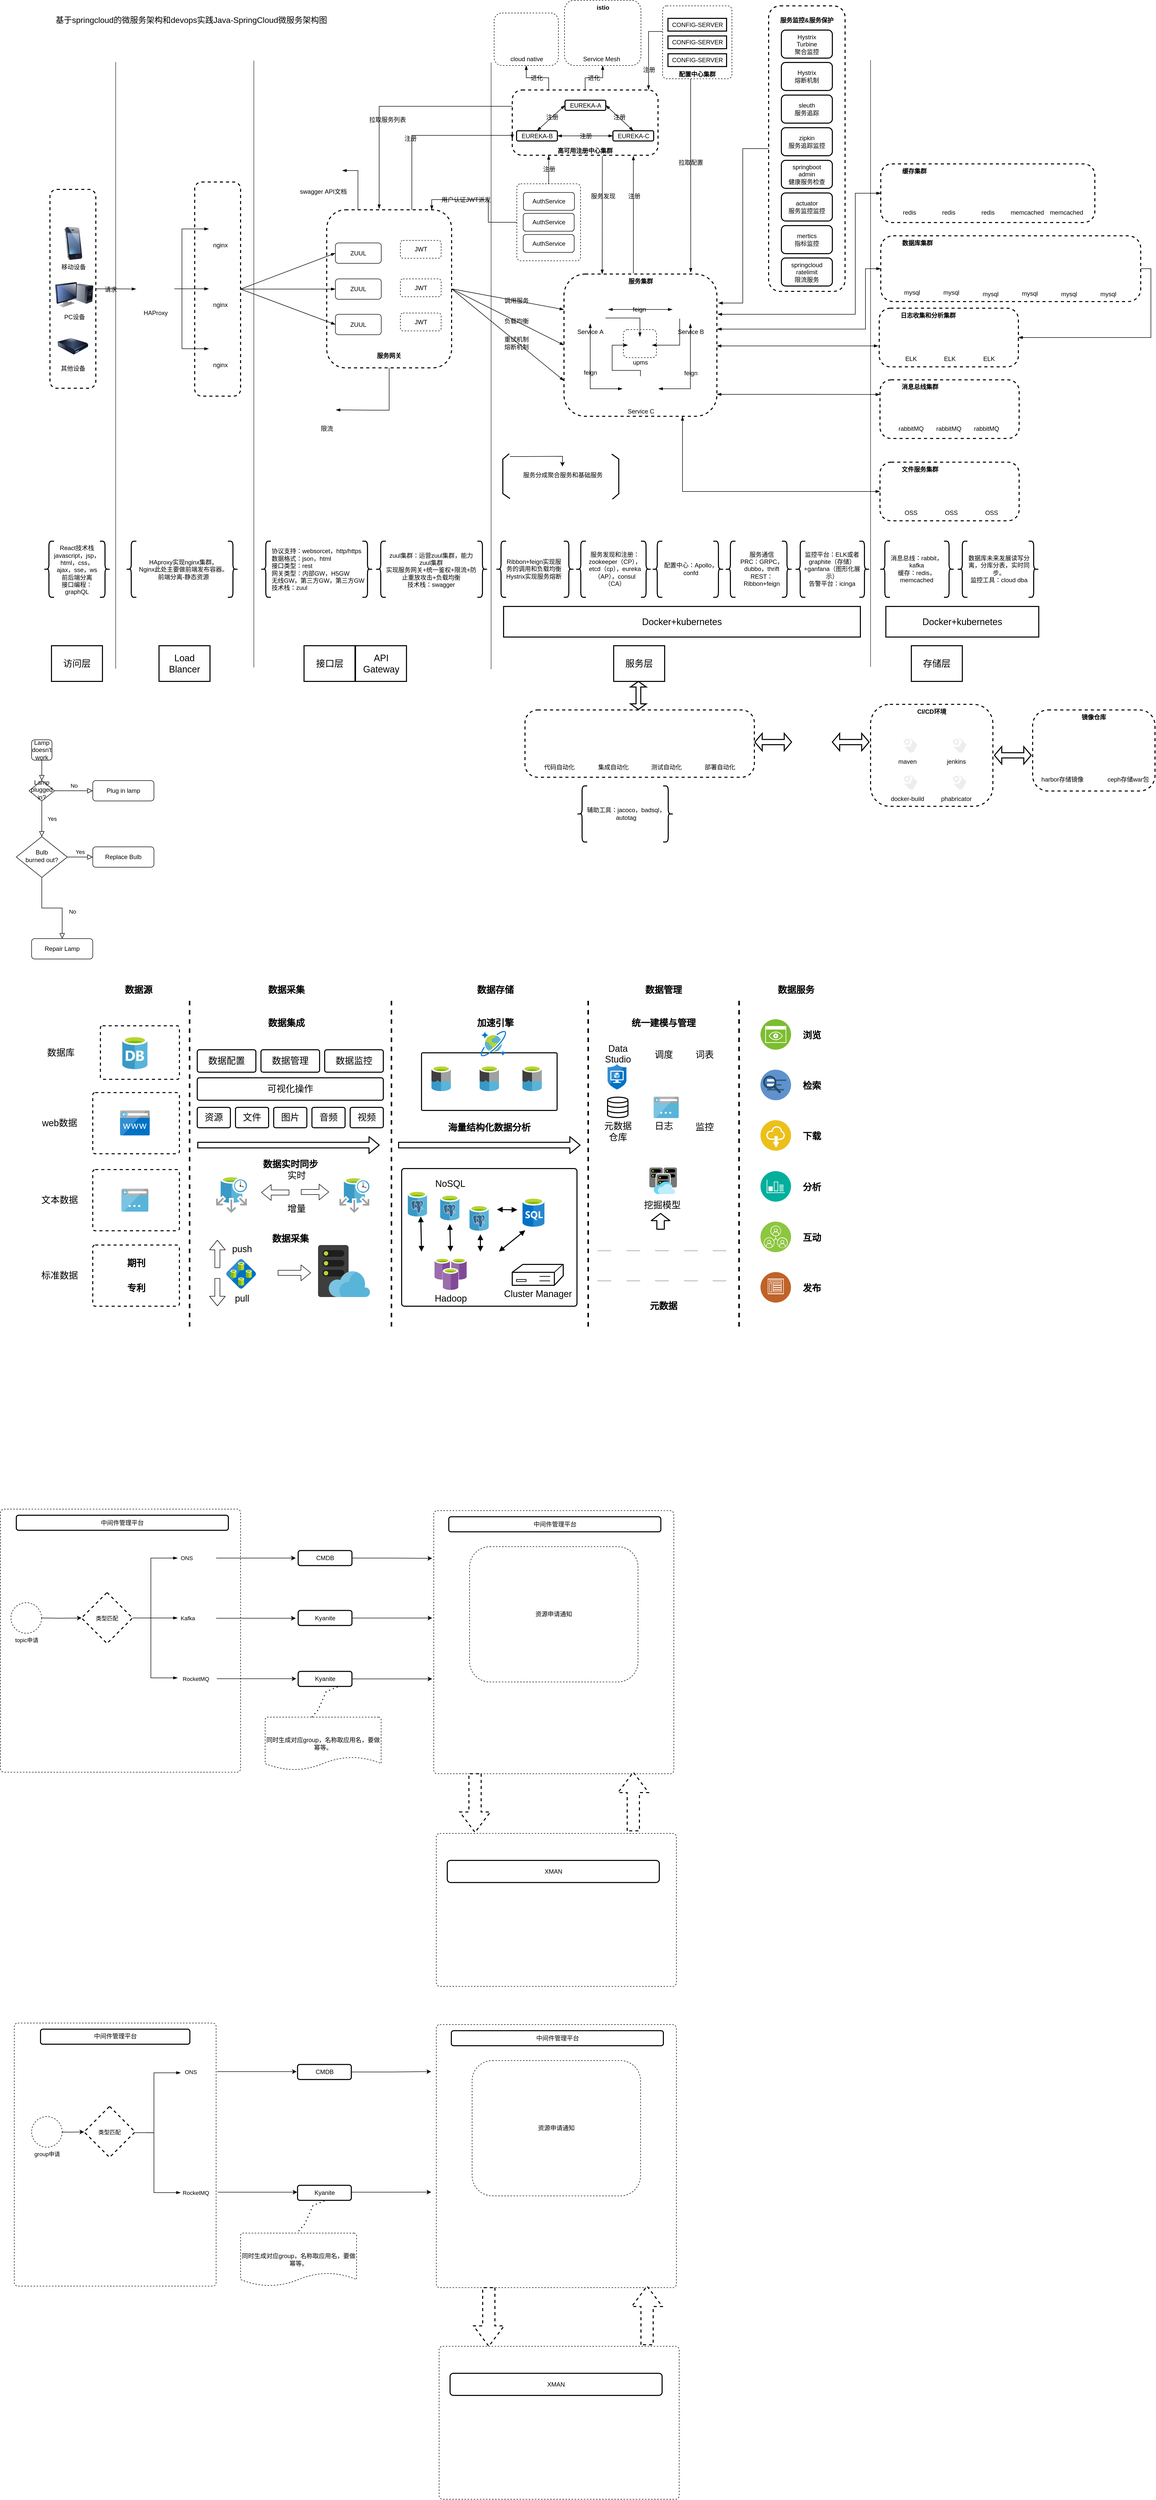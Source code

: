<mxfile version="20.6.2" type="github">
  <diagram id="C5RBs43oDa-KdzZeNtuy" name="Page-1">
    <mxGraphModel dx="2347" dy="3500" grid="1" gridSize="12" guides="1" tooltips="1" connect="1" arrows="1" fold="1" page="1" pageScale="1" pageWidth="827" pageHeight="1169" math="0" shadow="0">
      <root>
        <mxCell id="WIyWlLk6GJQsqaUBKTNV-0" />
        <mxCell id="WIyWlLk6GJQsqaUBKTNV-1" parent="WIyWlLk6GJQsqaUBKTNV-0" />
        <mxCell id="WIyWlLk6GJQsqaUBKTNV-2" value="" style="rounded=0;html=1;jettySize=auto;orthogonalLoop=1;fontSize=11;endArrow=block;endFill=0;endSize=8;strokeWidth=1;shadow=0;labelBackgroundColor=none;edgeStyle=orthogonalEdgeStyle;" parent="WIyWlLk6GJQsqaUBKTNV-1" source="WIyWlLk6GJQsqaUBKTNV-3" target="WIyWlLk6GJQsqaUBKTNV-6" edge="1">
          <mxGeometry relative="1" as="geometry" />
        </mxCell>
        <mxCell id="WIyWlLk6GJQsqaUBKTNV-3" value="Lamp doesn&#39;t work" style="rounded=1;whiteSpace=wrap;html=1;fontSize=12;glass=0;strokeWidth=1;shadow=0;" parent="WIyWlLk6GJQsqaUBKTNV-1" vertex="1">
          <mxGeometry x="70" y="-201" width="40" height="40" as="geometry" />
        </mxCell>
        <mxCell id="WIyWlLk6GJQsqaUBKTNV-4" value="Yes" style="rounded=0;html=1;jettySize=auto;orthogonalLoop=1;fontSize=11;endArrow=block;endFill=0;endSize=8;strokeWidth=1;shadow=0;labelBackgroundColor=none;edgeStyle=orthogonalEdgeStyle;" parent="WIyWlLk6GJQsqaUBKTNV-1" source="WIyWlLk6GJQsqaUBKTNV-6" target="WIyWlLk6GJQsqaUBKTNV-10" edge="1">
          <mxGeometry y="20" relative="1" as="geometry">
            <mxPoint as="offset" />
          </mxGeometry>
        </mxCell>
        <mxCell id="WIyWlLk6GJQsqaUBKTNV-5" value="No" style="edgeStyle=orthogonalEdgeStyle;rounded=0;html=1;jettySize=auto;orthogonalLoop=1;fontSize=11;endArrow=block;endFill=0;endSize=8;strokeWidth=1;shadow=0;labelBackgroundColor=none;" parent="WIyWlLk6GJQsqaUBKTNV-1" source="WIyWlLk6GJQsqaUBKTNV-6" target="WIyWlLk6GJQsqaUBKTNV-7" edge="1">
          <mxGeometry y="10" relative="1" as="geometry">
            <mxPoint as="offset" />
          </mxGeometry>
        </mxCell>
        <mxCell id="WIyWlLk6GJQsqaUBKTNV-6" value="Lamp&lt;br&gt;plugged in?" style="rhombus;whiteSpace=wrap;html=1;shadow=0;fontFamily=Helvetica;fontSize=12;align=center;strokeWidth=1;spacing=6;spacingTop=-4;" parent="WIyWlLk6GJQsqaUBKTNV-1" vertex="1">
          <mxGeometry x="65" y="-121" width="50" height="40" as="geometry" />
        </mxCell>
        <mxCell id="WIyWlLk6GJQsqaUBKTNV-7" value="Plug in lamp" style="rounded=1;whiteSpace=wrap;html=1;fontSize=12;glass=0;strokeWidth=1;shadow=0;" parent="WIyWlLk6GJQsqaUBKTNV-1" vertex="1">
          <mxGeometry x="190" y="-121" width="120" height="40" as="geometry" />
        </mxCell>
        <mxCell id="WIyWlLk6GJQsqaUBKTNV-8" value="No" style="rounded=0;html=1;jettySize=auto;orthogonalLoop=1;fontSize=11;endArrow=block;endFill=0;endSize=8;strokeWidth=1;shadow=0;labelBackgroundColor=none;edgeStyle=orthogonalEdgeStyle;" parent="WIyWlLk6GJQsqaUBKTNV-1" source="WIyWlLk6GJQsqaUBKTNV-10" target="WIyWlLk6GJQsqaUBKTNV-11" edge="1">
          <mxGeometry x="0.333" y="20" relative="1" as="geometry">
            <mxPoint as="offset" />
          </mxGeometry>
        </mxCell>
        <mxCell id="WIyWlLk6GJQsqaUBKTNV-9" value="Yes" style="edgeStyle=orthogonalEdgeStyle;rounded=0;html=1;jettySize=auto;orthogonalLoop=1;fontSize=11;endArrow=block;endFill=0;endSize=8;strokeWidth=1;shadow=0;labelBackgroundColor=none;" parent="WIyWlLk6GJQsqaUBKTNV-1" source="WIyWlLk6GJQsqaUBKTNV-10" target="WIyWlLk6GJQsqaUBKTNV-12" edge="1">
          <mxGeometry y="10" relative="1" as="geometry">
            <mxPoint as="offset" />
          </mxGeometry>
        </mxCell>
        <mxCell id="WIyWlLk6GJQsqaUBKTNV-10" value="Bulb&lt;br&gt;burned out?" style="rhombus;whiteSpace=wrap;html=1;shadow=0;fontFamily=Helvetica;fontSize=12;align=center;strokeWidth=1;spacing=6;spacingTop=-4;" parent="WIyWlLk6GJQsqaUBKTNV-1" vertex="1">
          <mxGeometry x="40" y="-11" width="100" height="80" as="geometry" />
        </mxCell>
        <mxCell id="WIyWlLk6GJQsqaUBKTNV-11" value="Repair Lamp" style="rounded=1;whiteSpace=wrap;html=1;fontSize=12;glass=0;strokeWidth=1;shadow=0;" parent="WIyWlLk6GJQsqaUBKTNV-1" vertex="1">
          <mxGeometry x="70" y="189" width="120" height="40" as="geometry" />
        </mxCell>
        <mxCell id="WIyWlLk6GJQsqaUBKTNV-12" value="Replace Bulb" style="rounded=1;whiteSpace=wrap;html=1;fontSize=12;glass=0;strokeWidth=1;shadow=0;" parent="WIyWlLk6GJQsqaUBKTNV-1" vertex="1">
          <mxGeometry x="190" y="9" width="120" height="40" as="geometry" />
        </mxCell>
        <mxCell id="xhn0Lpm8mwDRlb0D4wU6-0" value="&lt;blockquote style=&quot;margin: 0 0 0 40px ; border: none ; padding: 0px&quot;&gt;&lt;br&gt;&lt;/blockquote&gt;" style="rounded=1;whiteSpace=wrap;html=1;dashed=1;fillColor=none;strokeWidth=2;fontStyle=1;verticalAlign=top;arcSize=19;align=left;" vertex="1" parent="WIyWlLk6GJQsqaUBKTNV-1">
          <mxGeometry x="1038" y="-259.5" width="450" height="132" as="geometry" />
        </mxCell>
        <mxCell id="xhn0Lpm8mwDRlb0D4wU6-1" value="" style="endArrow=none;html=1;opacity=80;" edge="1" parent="WIyWlLk6GJQsqaUBKTNV-1">
          <mxGeometry width="50" height="50" relative="1" as="geometry">
            <mxPoint x="971.5" y="-339.5" as="sourcePoint" />
            <mxPoint x="971.5" y="-1529.5" as="targetPoint" />
          </mxGeometry>
        </mxCell>
        <mxCell id="xhn0Lpm8mwDRlb0D4wU6-2" value="&lt;blockquote style=&quot;margin: 0 0 0 40px ; border: none ; padding: 0px&quot;&gt;文件服务集群&lt;/blockquote&gt;" style="rounded=1;whiteSpace=wrap;html=1;dashed=1;fillColor=none;strokeWidth=2;fontStyle=1;verticalAlign=top;arcSize=19;align=left;" vertex="1" parent="WIyWlLk6GJQsqaUBKTNV-1">
          <mxGeometry x="1734.5" y="-745.5" width="273" height="115" as="geometry" />
        </mxCell>
        <mxCell id="xhn0Lpm8mwDRlb0D4wU6-3" value="&lt;blockquote style=&quot;margin: 0 0 0 40px ; border: none ; padding: 0px&quot;&gt;日志收集和分析集群&lt;/blockquote&gt;" style="rounded=1;whiteSpace=wrap;html=1;dashed=1;fillColor=none;strokeWidth=2;fontStyle=1;verticalAlign=top;arcSize=19;align=left;" vertex="1" parent="WIyWlLk6GJQsqaUBKTNV-1">
          <mxGeometry x="1733" y="-1047.5" width="273" height="115" as="geometry" />
        </mxCell>
        <mxCell id="xhn0Lpm8mwDRlb0D4wU6-4" style="edgeStyle=orthogonalEdgeStyle;rounded=0;orthogonalLoop=1;jettySize=auto;html=1;entryX=1.005;entryY=0.283;entryDx=0;entryDy=0;entryPerimeter=0;startArrow=blockThin;startFill=1;endArrow=blockThin;endFill=1;" edge="1" parent="WIyWlLk6GJQsqaUBKTNV-1" source="xhn0Lpm8mwDRlb0D4wU6-5" target="xhn0Lpm8mwDRlb0D4wU6-80">
          <mxGeometry relative="1" as="geometry">
            <Array as="points">
              <mxPoint x="1686" y="-1272.5" />
              <mxPoint x="1686" y="-1035.5" />
            </Array>
          </mxGeometry>
        </mxCell>
        <mxCell id="xhn0Lpm8mwDRlb0D4wU6-5" value="&lt;blockquote style=&quot;margin: 0 0 0 40px ; border: none ; padding: 0px&quot;&gt;缓存集群&lt;/blockquote&gt;" style="rounded=1;whiteSpace=wrap;html=1;dashed=1;fillColor=none;strokeWidth=2;fontStyle=1;verticalAlign=top;arcSize=19;align=left;" vertex="1" parent="WIyWlLk6GJQsqaUBKTNV-1">
          <mxGeometry x="1736" y="-1330.5" width="420" height="115" as="geometry" />
        </mxCell>
        <mxCell id="xhn0Lpm8mwDRlb0D4wU6-6" style="edgeStyle=orthogonalEdgeStyle;rounded=0;orthogonalLoop=1;jettySize=auto;html=1;exitX=0.25;exitY=0;exitDx=0;exitDy=0;entryX=1;entryY=0.6;entryDx=0;entryDy=0;entryPerimeter=0;endArrow=blockThin;endFill=1;" edge="1" parent="WIyWlLk6GJQsqaUBKTNV-1" source="xhn0Lpm8mwDRlb0D4wU6-16" target="xhn0Lpm8mwDRlb0D4wU6-41">
          <mxGeometry relative="1" as="geometry" />
        </mxCell>
        <mxCell id="xhn0Lpm8mwDRlb0D4wU6-7" style="rounded=0;orthogonalLoop=1;jettySize=auto;html=1;exitX=1;exitY=0.5;exitDx=0;exitDy=0;entryX=0;entryY=0.25;entryDx=0;entryDy=0;startArrow=none;startFill=0;endArrow=blockThin;endFill=1;" edge="1" parent="WIyWlLk6GJQsqaUBKTNV-1" source="xhn0Lpm8mwDRlb0D4wU6-16" target="xhn0Lpm8mwDRlb0D4wU6-80">
          <mxGeometry relative="1" as="geometry" />
        </mxCell>
        <mxCell id="xhn0Lpm8mwDRlb0D4wU6-8" value="调用服务" style="text;html=1;resizable=0;points=[];align=center;verticalAlign=middle;" vertex="1" connectable="0" parent="xhn0Lpm8mwDRlb0D4wU6-7">
          <mxGeometry x="0.094" relative="1" as="geometry">
            <mxPoint x="6" y="1" as="offset" />
          </mxGeometry>
        </mxCell>
        <mxCell id="xhn0Lpm8mwDRlb0D4wU6-9" style="edgeStyle=none;rounded=0;orthogonalLoop=1;jettySize=auto;html=1;exitX=1;exitY=0.5;exitDx=0;exitDy=0;entryX=0;entryY=0.5;entryDx=0;entryDy=0;startArrow=none;startFill=0;endArrow=blockThin;endFill=1;" edge="1" parent="WIyWlLk6GJQsqaUBKTNV-1" source="xhn0Lpm8mwDRlb0D4wU6-16" target="xhn0Lpm8mwDRlb0D4wU6-80">
          <mxGeometry relative="1" as="geometry" />
        </mxCell>
        <mxCell id="xhn0Lpm8mwDRlb0D4wU6-10" value="负载均衡" style="text;html=1;resizable=0;points=[];align=center;verticalAlign=middle;" vertex="1" connectable="0" parent="xhn0Lpm8mwDRlb0D4wU6-9">
          <mxGeometry x="-0.069" y="1" relative="1" as="geometry">
            <mxPoint x="23" y="13" as="offset" />
          </mxGeometry>
        </mxCell>
        <mxCell id="xhn0Lpm8mwDRlb0D4wU6-11" style="edgeStyle=none;rounded=0;orthogonalLoop=1;jettySize=auto;html=1;exitX=1;exitY=0.5;exitDx=0;exitDy=0;entryX=0;entryY=0.75;entryDx=0;entryDy=0;startArrow=none;startFill=0;endArrow=blockThin;endFill=1;" edge="1" parent="WIyWlLk6GJQsqaUBKTNV-1" source="xhn0Lpm8mwDRlb0D4wU6-16" target="xhn0Lpm8mwDRlb0D4wU6-80">
          <mxGeometry relative="1" as="geometry" />
        </mxCell>
        <mxCell id="xhn0Lpm8mwDRlb0D4wU6-12" value="重试机制&lt;br&gt;熔断机制" style="text;html=1;resizable=0;points=[];align=center;verticalAlign=middle;" vertex="1" connectable="0" parent="xhn0Lpm8mwDRlb0D4wU6-11">
          <mxGeometry x="-0.088" relative="1" as="geometry">
            <mxPoint x="26.5" y="24" as="offset" />
          </mxGeometry>
        </mxCell>
        <mxCell id="xhn0Lpm8mwDRlb0D4wU6-13" style="edgeStyle=orthogonalEdgeStyle;rounded=0;orthogonalLoop=1;jettySize=auto;html=1;entryX=0;entryY=0.75;entryDx=0;entryDy=0;startArrow=none;startFill=0;endArrow=blockThin;endFill=1;" edge="1" parent="WIyWlLk6GJQsqaUBKTNV-1" source="xhn0Lpm8mwDRlb0D4wU6-16" target="xhn0Lpm8mwDRlb0D4wU6-52">
          <mxGeometry relative="1" as="geometry">
            <Array as="points">
              <mxPoint x="816" y="-1386.5" />
            </Array>
          </mxGeometry>
        </mxCell>
        <mxCell id="xhn0Lpm8mwDRlb0D4wU6-14" value="注册" style="text;html=1;resizable=0;points=[];align=center;verticalAlign=middle;" vertex="1" connectable="0" parent="xhn0Lpm8mwDRlb0D4wU6-13">
          <mxGeometry x="-0.201" y="3" relative="1" as="geometry">
            <mxPoint as="offset" />
          </mxGeometry>
        </mxCell>
        <mxCell id="xhn0Lpm8mwDRlb0D4wU6-15" style="edgeStyle=orthogonalEdgeStyle;rounded=0;orthogonalLoop=1;jettySize=auto;html=1;exitX=0.5;exitY=1;exitDx=0;exitDy=0;entryX=0.74;entryY=0.5;entryDx=0;entryDy=0;entryPerimeter=0;startArrow=none;startFill=0;endArrow=blockThin;endFill=1;" edge="1" parent="WIyWlLk6GJQsqaUBKTNV-1" source="xhn0Lpm8mwDRlb0D4wU6-16" target="xhn0Lpm8mwDRlb0D4wU6-42">
          <mxGeometry relative="1" as="geometry">
            <Array as="points">
              <mxPoint x="772" y="-847.5" />
              <mxPoint x="736" y="-847.5" />
            </Array>
          </mxGeometry>
        </mxCell>
        <mxCell id="xhn0Lpm8mwDRlb0D4wU6-16" value="服务网关&lt;br&gt;&lt;br&gt;" style="rounded=1;whiteSpace=wrap;html=1;dashed=1;fillColor=none;strokeWidth=2;fontStyle=1;verticalAlign=bottom;" vertex="1" parent="WIyWlLk6GJQsqaUBKTNV-1">
          <mxGeometry x="649" y="-1240.5" width="245" height="310" as="geometry" />
        </mxCell>
        <mxCell id="xhn0Lpm8mwDRlb0D4wU6-17" style="rounded=0;orthogonalLoop=1;jettySize=auto;html=1;exitX=1;exitY=0.5;exitDx=0;exitDy=0;entryX=0;entryY=0.505;entryDx=0;entryDy=0;entryPerimeter=0;endArrow=blockThin;endFill=1;" edge="1" parent="WIyWlLk6GJQsqaUBKTNV-1" source="xhn0Lpm8mwDRlb0D4wU6-19" target="xhn0Lpm8mwDRlb0D4wU6-32">
          <mxGeometry relative="1" as="geometry" />
        </mxCell>
        <mxCell id="xhn0Lpm8mwDRlb0D4wU6-18" value="请求" style="text;html=1;resizable=0;points=[];align=center;verticalAlign=middle;fontSize=12;" vertex="1" connectable="0" parent="xhn0Lpm8mwDRlb0D4wU6-17">
          <mxGeometry x="-0.267" y="-1" relative="1" as="geometry">
            <mxPoint as="offset" />
          </mxGeometry>
        </mxCell>
        <mxCell id="xhn0Lpm8mwDRlb0D4wU6-19" value="" style="rounded=1;whiteSpace=wrap;html=1;fillColor=none;dashed=1;strokeWidth=2;" vertex="1" parent="WIyWlLk6GJQsqaUBKTNV-1">
          <mxGeometry x="106" y="-1280.5" width="90" height="390" as="geometry" />
        </mxCell>
        <mxCell id="xhn0Lpm8mwDRlb0D4wU6-20" value="" style="endArrow=none;html=1;opacity=80;" edge="1" parent="WIyWlLk6GJQsqaUBKTNV-1">
          <mxGeometry width="50" height="50" relative="1" as="geometry">
            <mxPoint x="235" y="-340.5" as="sourcePoint" />
            <mxPoint x="235" y="-1530.5" as="targetPoint" />
          </mxGeometry>
        </mxCell>
        <mxCell id="xhn0Lpm8mwDRlb0D4wU6-21" value="移动设备" style="image;html=1;image=img/lib/clip_art/telecommunication/iPhone_128x128.png;shadow=0;dashed=0;fontFamily=Helvetica;fontSize=12;align=center;" vertex="1" parent="WIyWlLk6GJQsqaUBKTNV-1">
          <mxGeometry x="134.5" y="-1207" width="35" height="65" as="geometry" />
        </mxCell>
        <mxCell id="xhn0Lpm8mwDRlb0D4wU6-22" value="PC设备" style="image;html=1;image=img/lib/clip_art/computers/Monitor_Tower_128x128.png;dashed=1;fontFamily=Helvetica;fontSize=12;align=center;" vertex="1" parent="WIyWlLk6GJQsqaUBKTNV-1">
          <mxGeometry x="116" y="-1104.5" width="75" height="60.94" as="geometry" />
        </mxCell>
        <mxCell id="xhn0Lpm8mwDRlb0D4wU6-23" value="其他设备" style="image;html=1;image=img/lib/clip_art/computers/Harddrive_128x128.png;dashed=1;fontFamily=Helvetica;fontSize=12;align=center;" vertex="1" parent="WIyWlLk6GJQsqaUBKTNV-1">
          <mxGeometry x="121" y="-1003" width="60" height="60" as="geometry" />
        </mxCell>
        <mxCell id="xhn0Lpm8mwDRlb0D4wU6-24" style="edgeStyle=none;rounded=0;orthogonalLoop=1;jettySize=auto;html=1;exitX=1;exitY=0.5;exitDx=0;exitDy=0;entryX=0;entryY=0.5;entryDx=0;entryDy=0;endArrow=blockThin;endFill=1;" edge="1" parent="WIyWlLk6GJQsqaUBKTNV-1" source="xhn0Lpm8mwDRlb0D4wU6-27" target="xhn0Lpm8mwDRlb0D4wU6-35">
          <mxGeometry relative="1" as="geometry" />
        </mxCell>
        <mxCell id="xhn0Lpm8mwDRlb0D4wU6-25" style="edgeStyle=none;rounded=0;orthogonalLoop=1;jettySize=auto;html=1;exitX=1;exitY=0.5;exitDx=0;exitDy=0;entryX=0;entryY=0.5;entryDx=0;entryDy=0;endArrow=blockThin;endFill=1;" edge="1" parent="WIyWlLk6GJQsqaUBKTNV-1" source="xhn0Lpm8mwDRlb0D4wU6-27" target="xhn0Lpm8mwDRlb0D4wU6-36">
          <mxGeometry relative="1" as="geometry" />
        </mxCell>
        <mxCell id="xhn0Lpm8mwDRlb0D4wU6-26" style="edgeStyle=none;rounded=0;orthogonalLoop=1;jettySize=auto;html=1;exitX=1;exitY=0.5;exitDx=0;exitDy=0;entryX=0;entryY=0.5;entryDx=0;entryDy=0;endArrow=blockThin;endFill=1;" edge="1" parent="WIyWlLk6GJQsqaUBKTNV-1" source="xhn0Lpm8mwDRlb0D4wU6-27" target="xhn0Lpm8mwDRlb0D4wU6-37">
          <mxGeometry relative="1" as="geometry" />
        </mxCell>
        <mxCell id="xhn0Lpm8mwDRlb0D4wU6-27" value="" style="rounded=1;whiteSpace=wrap;html=1;fillColor=none;dashed=1;strokeWidth=2;" vertex="1" parent="WIyWlLk6GJQsqaUBKTNV-1">
          <mxGeometry x="390" y="-1295" width="90" height="420" as="geometry" />
        </mxCell>
        <mxCell id="xhn0Lpm8mwDRlb0D4wU6-28" value="nginx" style="verticalLabelPosition=bottom;html=1;verticalAlign=top;align=center;strokeColor=none;shape=mxgraph.azure.azure_load_balancer;dashed=1;aspect=fixed;" vertex="1" parent="WIyWlLk6GJQsqaUBKTNV-1">
          <mxGeometry x="415" y="-1220.5" width="50" height="35" as="geometry" />
        </mxCell>
        <mxCell id="xhn0Lpm8mwDRlb0D4wU6-29" style="edgeStyle=orthogonalEdgeStyle;rounded=0;orthogonalLoop=1;jettySize=auto;html=1;entryX=0.05;entryY=0.5;entryDx=0;entryDy=0;entryPerimeter=0;endArrow=blockThin;endFill=1;" edge="1" parent="WIyWlLk6GJQsqaUBKTNV-1" source="xhn0Lpm8mwDRlb0D4wU6-32" target="xhn0Lpm8mwDRlb0D4wU6-28">
          <mxGeometry relative="1" as="geometry">
            <Array as="points">
              <mxPoint x="365" y="-1085.5" />
              <mxPoint x="365" y="-1202.5" />
            </Array>
          </mxGeometry>
        </mxCell>
        <mxCell id="xhn0Lpm8mwDRlb0D4wU6-30" style="edgeStyle=orthogonalEdgeStyle;rounded=0;orthogonalLoop=1;jettySize=auto;html=1;entryX=0.05;entryY=0.5;entryDx=0;entryDy=0;entryPerimeter=0;endArrow=blockThin;endFill=1;" edge="1" parent="WIyWlLk6GJQsqaUBKTNV-1" source="xhn0Lpm8mwDRlb0D4wU6-32" target="xhn0Lpm8mwDRlb0D4wU6-34">
          <mxGeometry relative="1" as="geometry">
            <Array as="points">
              <mxPoint x="365" y="-1085.5" />
              <mxPoint x="365" y="-967.5" />
            </Array>
          </mxGeometry>
        </mxCell>
        <mxCell id="xhn0Lpm8mwDRlb0D4wU6-31" style="edgeStyle=orthogonalEdgeStyle;rounded=0;orthogonalLoop=1;jettySize=auto;html=1;entryX=0.05;entryY=0.5;entryDx=0;entryDy=0;entryPerimeter=0;endArrow=blockThin;endFill=1;" edge="1" parent="WIyWlLk6GJQsqaUBKTNV-1" source="xhn0Lpm8mwDRlb0D4wU6-32" target="xhn0Lpm8mwDRlb0D4wU6-33">
          <mxGeometry relative="1" as="geometry" />
        </mxCell>
        <mxCell id="xhn0Lpm8mwDRlb0D4wU6-32" value="HAProxy" style="shadow=0;dashed=1;html=1;strokeColor=none;labelPosition=center;verticalLabelPosition=bottom;verticalAlign=top;align=center;shape=mxgraph.mscae.cloud.active_directory;pointerEvents=1;fontFamily=Helvetica;fontSize=12;" vertex="1" parent="WIyWlLk6GJQsqaUBKTNV-1">
          <mxGeometry x="275" y="-1118.5" width="75" height="66" as="geometry" />
        </mxCell>
        <mxCell id="xhn0Lpm8mwDRlb0D4wU6-33" value="nginx" style="verticalLabelPosition=bottom;html=1;verticalAlign=top;align=center;strokeColor=none;shape=mxgraph.azure.azure_load_balancer;dashed=1;" vertex="1" parent="WIyWlLk6GJQsqaUBKTNV-1">
          <mxGeometry x="415" y="-1103" width="50" height="35" as="geometry" />
        </mxCell>
        <mxCell id="xhn0Lpm8mwDRlb0D4wU6-34" value="nginx" style="verticalLabelPosition=bottom;html=1;verticalAlign=top;align=center;strokeColor=none;shape=mxgraph.azure.azure_load_balancer;dashed=1;" vertex="1" parent="WIyWlLk6GJQsqaUBKTNV-1">
          <mxGeometry x="415" y="-985.5" width="50" height="35" as="geometry" />
        </mxCell>
        <mxCell id="xhn0Lpm8mwDRlb0D4wU6-35" value="ZUUL" style="rounded=1;whiteSpace=wrap;html=1;" vertex="1" parent="WIyWlLk6GJQsqaUBKTNV-1">
          <mxGeometry x="666" y="-1175.5" width="90" height="40" as="geometry" />
        </mxCell>
        <mxCell id="xhn0Lpm8mwDRlb0D4wU6-36" value="ZUUL" style="rounded=1;whiteSpace=wrap;html=1;" vertex="1" parent="WIyWlLk6GJQsqaUBKTNV-1">
          <mxGeometry x="666" y="-1105" width="90" height="40" as="geometry" />
        </mxCell>
        <mxCell id="xhn0Lpm8mwDRlb0D4wU6-37" value="ZUUL" style="rounded=1;whiteSpace=wrap;html=1;" vertex="1" parent="WIyWlLk6GJQsqaUBKTNV-1">
          <mxGeometry x="666" y="-1035.5" width="90" height="40" as="geometry" />
        </mxCell>
        <mxCell id="xhn0Lpm8mwDRlb0D4wU6-38" value="JWT" style="rounded=1;whiteSpace=wrap;html=1;fillColor=none;dashed=1;" vertex="1" parent="WIyWlLk6GJQsqaUBKTNV-1">
          <mxGeometry x="793.5" y="-1180.5" width="80" height="35" as="geometry" />
        </mxCell>
        <mxCell id="xhn0Lpm8mwDRlb0D4wU6-39" value="JWT" style="rounded=1;whiteSpace=wrap;html=1;fillColor=none;dashed=1;" vertex="1" parent="WIyWlLk6GJQsqaUBKTNV-1">
          <mxGeometry x="793.5" y="-1105" width="80" height="35" as="geometry" />
        </mxCell>
        <mxCell id="xhn0Lpm8mwDRlb0D4wU6-40" value="JWT" style="rounded=1;whiteSpace=wrap;html=1;fillColor=none;dashed=1;" vertex="1" parent="WIyWlLk6GJQsqaUBKTNV-1">
          <mxGeometry x="793.5" y="-1038" width="80" height="35" as="geometry" />
        </mxCell>
        <mxCell id="xhn0Lpm8mwDRlb0D4wU6-41" value="swagger&amp;nbsp;API文档" style="shadow=0;dashed=0;html=1;strokeColor=none;labelPosition=center;verticalLabelPosition=bottom;verticalAlign=top;align=center;shape=mxgraph.mscae.cloud.api_management;pointerEvents=1;aspect=fixed;" vertex="1" parent="WIyWlLk6GJQsqaUBKTNV-1">
          <mxGeometry x="604.5" y="-1358" width="75" height="67.5" as="geometry" />
        </mxCell>
        <mxCell id="xhn0Lpm8mwDRlb0D4wU6-42" value="限流" style="shadow=0;dashed=0;html=1;strokeColor=none;labelPosition=center;verticalLabelPosition=bottom;verticalAlign=top;align=center;shape=mxgraph.azure.express_route;pointerEvents=1;aspect=fixed;" vertex="1" parent="WIyWlLk6GJQsqaUBKTNV-1">
          <mxGeometry x="611.5" y="-870.5" width="75" height="45" as="geometry" />
        </mxCell>
        <mxCell id="xhn0Lpm8mwDRlb0D4wU6-43" value="" style="verticalLabelPosition=bottom;html=1;verticalAlign=top;align=center;strokeColor=none;shape=mxgraph.azure.github_code;pointerEvents=1;dashed=1;aspect=fixed;" vertex="1" parent="WIyWlLk6GJQsqaUBKTNV-1">
          <mxGeometry x="1563.5" y="-236" width="75" height="75" as="geometry" />
        </mxCell>
        <mxCell id="xhn0Lpm8mwDRlb0D4wU6-44" value="OSS" style="verticalLabelPosition=bottom;html=1;verticalAlign=top;align=center;strokeColor=none;shape=mxgraph.azure.cloud_services_configuration_file;pointerEvents=1;dashed=1;" vertex="1" parent="WIyWlLk6GJQsqaUBKTNV-1">
          <mxGeometry x="1767" y="-715.5" width="55" height="55" as="geometry" />
        </mxCell>
        <mxCell id="xhn0Lpm8mwDRlb0D4wU6-45" value="" style="group" vertex="1" connectable="0" parent="WIyWlLk6GJQsqaUBKTNV-1">
          <mxGeometry x="977.5" y="-1626.5" width="126" height="103" as="geometry" />
        </mxCell>
        <mxCell id="xhn0Lpm8mwDRlb0D4wU6-46" value="" style="rounded=1;whiteSpace=wrap;html=1;dashed=1;fillColor=none;strokeWidth=1;fontStyle=1;verticalAlign=bottom;" vertex="1" parent="xhn0Lpm8mwDRlb0D4wU6-45">
          <mxGeometry width="126" height="103" as="geometry" />
        </mxCell>
        <mxCell id="xhn0Lpm8mwDRlb0D4wU6-47" value="cloud&amp;nbsp;native" style="shadow=0;dashed=0;html=1;strokeColor=none;labelPosition=center;verticalLabelPosition=bottom;verticalAlign=top;align=center;shape=mxgraph.azure.hyper_v_recovery_manager;aspect=fixed;" vertex="1" parent="xhn0Lpm8mwDRlb0D4wU6-45">
          <mxGeometry x="25.5" y="8.5" width="75" height="67.5" as="geometry" />
        </mxCell>
        <mxCell id="xhn0Lpm8mwDRlb0D4wU6-48" value="" style="group" vertex="1" connectable="0" parent="WIyWlLk6GJQsqaUBKTNV-1">
          <mxGeometry x="1115.5" y="-1651.5" width="150" height="128" as="geometry" />
        </mxCell>
        <mxCell id="xhn0Lpm8mwDRlb0D4wU6-49" value="istio" style="rounded=1;whiteSpace=wrap;html=1;dashed=1;fillColor=none;strokeWidth=1;fontStyle=1;verticalAlign=top;" vertex="1" parent="xhn0Lpm8mwDRlb0D4wU6-48">
          <mxGeometry width="150" height="128" as="geometry" />
        </mxCell>
        <mxCell id="xhn0Lpm8mwDRlb0D4wU6-50" value="Service&amp;nbsp;Mesh" style="shadow=0;dashed=0;html=1;strokeColor=none;labelPosition=center;verticalLabelPosition=bottom;verticalAlign=top;align=center;shape=mxgraph.azure.traffic_manager;pointerEvents=1;aspect=fixed;" vertex="1" parent="xhn0Lpm8mwDRlb0D4wU6-48">
          <mxGeometry x="35" y="26" width="75" height="75" as="geometry" />
        </mxCell>
        <mxCell id="xhn0Lpm8mwDRlb0D4wU6-51" value="" style="group" vertex="1" connectable="0" parent="WIyWlLk6GJQsqaUBKTNV-1">
          <mxGeometry x="1013" y="-1475.5" width="286" height="128" as="geometry" />
        </mxCell>
        <mxCell id="xhn0Lpm8mwDRlb0D4wU6-52" value="高可用注册中心集群" style="rounded=1;whiteSpace=wrap;html=1;dashed=1;fillColor=none;strokeWidth=2;fontStyle=1;verticalAlign=bottom;" vertex="1" parent="xhn0Lpm8mwDRlb0D4wU6-51">
          <mxGeometry width="286" height="128" as="geometry" />
        </mxCell>
        <mxCell id="xhn0Lpm8mwDRlb0D4wU6-53" value="EUREKA-A" style="rounded=1;whiteSpace=wrap;html=1;strokeWidth=2;" vertex="1" parent="xhn0Lpm8mwDRlb0D4wU6-51">
          <mxGeometry x="103.5" y="20" width="80" height="20" as="geometry" />
        </mxCell>
        <mxCell id="xhn0Lpm8mwDRlb0D4wU6-54" style="rounded=0;orthogonalLoop=1;jettySize=auto;html=1;exitX=0.5;exitY=0;exitDx=0;exitDy=0;entryX=0;entryY=0.5;entryDx=0;entryDy=0;endArrow=blockThin;endFill=1;startArrow=blockThin;startFill=1;" edge="1" parent="xhn0Lpm8mwDRlb0D4wU6-51" source="xhn0Lpm8mwDRlb0D4wU6-56" target="xhn0Lpm8mwDRlb0D4wU6-53">
          <mxGeometry relative="1" as="geometry" />
        </mxCell>
        <mxCell id="xhn0Lpm8mwDRlb0D4wU6-55" value="注册" style="text;html=1;resizable=0;points=[];align=center;verticalAlign=middle;" vertex="1" connectable="0" parent="xhn0Lpm8mwDRlb0D4wU6-54">
          <mxGeometry x="0.149" relative="1" as="geometry">
            <mxPoint x="-2" y="2" as="offset" />
          </mxGeometry>
        </mxCell>
        <mxCell id="xhn0Lpm8mwDRlb0D4wU6-56" value="EUREKA-B" style="rounded=1;whiteSpace=wrap;html=1;strokeWidth=2;" vertex="1" parent="xhn0Lpm8mwDRlb0D4wU6-51">
          <mxGeometry x="8.5" y="80" width="80" height="20" as="geometry" />
        </mxCell>
        <mxCell id="xhn0Lpm8mwDRlb0D4wU6-57" value="EUREKA-C" style="rounded=1;whiteSpace=wrap;html=1;strokeWidth=2;" vertex="1" parent="xhn0Lpm8mwDRlb0D4wU6-51">
          <mxGeometry x="197.5" y="80" width="80" height="20" as="geometry" />
        </mxCell>
        <mxCell id="xhn0Lpm8mwDRlb0D4wU6-58" style="edgeStyle=none;rounded=0;orthogonalLoop=1;jettySize=auto;html=1;exitX=1;exitY=0.5;exitDx=0;exitDy=0;entryX=0.5;entryY=0;entryDx=0;entryDy=0;startArrow=blockThin;startFill=1;endArrow=blockThin;endFill=1;" edge="1" parent="xhn0Lpm8mwDRlb0D4wU6-51" source="xhn0Lpm8mwDRlb0D4wU6-53" target="xhn0Lpm8mwDRlb0D4wU6-57">
          <mxGeometry relative="1" as="geometry" />
        </mxCell>
        <mxCell id="xhn0Lpm8mwDRlb0D4wU6-59" value="注册" style="text;html=1;resizable=0;points=[];align=center;verticalAlign=middle;" vertex="1" connectable="0" parent="xhn0Lpm8mwDRlb0D4wU6-58">
          <mxGeometry x="-0.139" relative="1" as="geometry">
            <mxPoint x="3" y="2" as="offset" />
          </mxGeometry>
        </mxCell>
        <mxCell id="xhn0Lpm8mwDRlb0D4wU6-60" style="edgeStyle=none;rounded=0;orthogonalLoop=1;jettySize=auto;html=1;exitX=1;exitY=0.5;exitDx=0;exitDy=0;entryX=0;entryY=0.5;entryDx=0;entryDy=0;startArrow=blockThin;startFill=1;endArrow=blockThin;endFill=1;" edge="1" parent="xhn0Lpm8mwDRlb0D4wU6-51" source="xhn0Lpm8mwDRlb0D4wU6-56" target="xhn0Lpm8mwDRlb0D4wU6-57">
          <mxGeometry relative="1" as="geometry" />
        </mxCell>
        <mxCell id="xhn0Lpm8mwDRlb0D4wU6-61" value="注册" style="text;html=1;resizable=0;points=[];align=center;verticalAlign=middle;" vertex="1" connectable="0" parent="xhn0Lpm8mwDRlb0D4wU6-60">
          <mxGeometry x="-0.152" relative="1" as="geometry">
            <mxPoint x="9" as="offset" />
          </mxGeometry>
        </mxCell>
        <mxCell id="xhn0Lpm8mwDRlb0D4wU6-62" style="edgeStyle=orthogonalEdgeStyle;rounded=0;orthogonalLoop=1;jettySize=auto;html=1;exitX=0.25;exitY=0;exitDx=0;exitDy=0;entryX=0.5;entryY=1;entryDx=0;entryDy=0;startArrow=none;startFill=0;endArrow=blockThin;endFill=1;" edge="1" parent="WIyWlLk6GJQsqaUBKTNV-1" source="xhn0Lpm8mwDRlb0D4wU6-52" target="xhn0Lpm8mwDRlb0D4wU6-46">
          <mxGeometry relative="1" as="geometry" />
        </mxCell>
        <mxCell id="xhn0Lpm8mwDRlb0D4wU6-63" value="进化" style="text;html=1;resizable=0;points=[];align=center;verticalAlign=middle;" vertex="1" connectable="0" parent="xhn0Lpm8mwDRlb0D4wU6-62">
          <mxGeometry x="0.151" y="1" relative="1" as="geometry">
            <mxPoint x="5" y="-1" as="offset" />
          </mxGeometry>
        </mxCell>
        <mxCell id="xhn0Lpm8mwDRlb0D4wU6-64" style="edgeStyle=orthogonalEdgeStyle;rounded=0;orthogonalLoop=1;jettySize=auto;html=1;exitX=0.5;exitY=0;exitDx=0;exitDy=0;entryX=0.5;entryY=1;entryDx=0;entryDy=0;startArrow=none;startFill=0;endArrow=blockThin;endFill=1;" edge="1" parent="WIyWlLk6GJQsqaUBKTNV-1" source="xhn0Lpm8mwDRlb0D4wU6-52" target="xhn0Lpm8mwDRlb0D4wU6-49">
          <mxGeometry relative="1" as="geometry" />
        </mxCell>
        <mxCell id="xhn0Lpm8mwDRlb0D4wU6-65" value="进化" style="text;html=1;resizable=0;points=[];align=center;verticalAlign=middle;" vertex="1" connectable="0" parent="xhn0Lpm8mwDRlb0D4wU6-64">
          <mxGeometry x="-0.383" y="-10" relative="1" as="geometry">
            <mxPoint x="15.5" y="-10" as="offset" />
          </mxGeometry>
        </mxCell>
        <mxCell id="xhn0Lpm8mwDRlb0D4wU6-66" value="" style="group" vertex="1" connectable="0" parent="WIyWlLk6GJQsqaUBKTNV-1">
          <mxGeometry x="1022" y="-1291.5" width="125" height="151" as="geometry" />
        </mxCell>
        <mxCell id="xhn0Lpm8mwDRlb0D4wU6-67" value="" style="rounded=1;whiteSpace=wrap;html=1;dashed=1;fillColor=none;strokeWidth=1;fontStyle=1;verticalAlign=bottom;arcSize=6;" vertex="1" parent="xhn0Lpm8mwDRlb0D4wU6-66">
          <mxGeometry width="125" height="151" as="geometry" />
        </mxCell>
        <mxCell id="xhn0Lpm8mwDRlb0D4wU6-68" value="AuthService" style="rounded=1;whiteSpace=wrap;html=1;" vertex="1" parent="xhn0Lpm8mwDRlb0D4wU6-66">
          <mxGeometry x="13" y="17" width="100" height="35" as="geometry" />
        </mxCell>
        <mxCell id="xhn0Lpm8mwDRlb0D4wU6-69" value="AuthService" style="rounded=1;whiteSpace=wrap;html=1;" vertex="1" parent="xhn0Lpm8mwDRlb0D4wU6-66">
          <mxGeometry x="12.5" y="58" width="100" height="35" as="geometry" />
        </mxCell>
        <mxCell id="xhn0Lpm8mwDRlb0D4wU6-70" value="AuthService" style="rounded=1;whiteSpace=wrap;html=1;" vertex="1" parent="xhn0Lpm8mwDRlb0D4wU6-66">
          <mxGeometry x="12.5" y="99.5" width="100" height="35" as="geometry" />
        </mxCell>
        <mxCell id="xhn0Lpm8mwDRlb0D4wU6-71" style="edgeStyle=orthogonalEdgeStyle;rounded=0;orthogonalLoop=1;jettySize=auto;html=1;exitX=0;exitY=0.5;exitDx=0;exitDy=0;entryX=0.841;entryY=0;entryDx=0;entryDy=0;entryPerimeter=0;startArrow=none;startFill=0;endArrow=blockThin;endFill=1;" edge="1" parent="WIyWlLk6GJQsqaUBKTNV-1" source="xhn0Lpm8mwDRlb0D4wU6-67" target="xhn0Lpm8mwDRlb0D4wU6-16">
          <mxGeometry relative="1" as="geometry">
            <Array as="points">
              <mxPoint x="966" y="-1216.5" />
              <mxPoint x="966" y="-1260.5" />
              <mxPoint x="855" y="-1260.5" />
            </Array>
          </mxGeometry>
        </mxCell>
        <mxCell id="xhn0Lpm8mwDRlb0D4wU6-72" value="用户认证JWT派发" style="text;html=1;resizable=0;points=[];align=center;verticalAlign=middle;" vertex="1" connectable="0" parent="xhn0Lpm8mwDRlb0D4wU6-71">
          <mxGeometry x="0.502" y="3" relative="1" as="geometry">
            <mxPoint x="29" y="-3" as="offset" />
          </mxGeometry>
        </mxCell>
        <mxCell id="xhn0Lpm8mwDRlb0D4wU6-73" style="rounded=0;orthogonalLoop=1;jettySize=auto;html=1;exitX=0.5;exitY=0;exitDx=0;exitDy=0;entryX=0.25;entryY=1;entryDx=0;entryDy=0;startArrow=none;startFill=0;endArrow=blockThin;endFill=1;" edge="1" parent="WIyWlLk6GJQsqaUBKTNV-1" source="xhn0Lpm8mwDRlb0D4wU6-67" target="xhn0Lpm8mwDRlb0D4wU6-52">
          <mxGeometry relative="1" as="geometry" />
        </mxCell>
        <mxCell id="xhn0Lpm8mwDRlb0D4wU6-74" value="注册" style="text;html=1;resizable=0;points=[];align=center;verticalAlign=middle;" vertex="1" connectable="0" parent="xhn0Lpm8mwDRlb0D4wU6-73">
          <mxGeometry x="0.203" relative="1" as="geometry">
            <mxPoint y="5" as="offset" />
          </mxGeometry>
        </mxCell>
        <mxCell id="xhn0Lpm8mwDRlb0D4wU6-75" style="rounded=0;orthogonalLoop=1;jettySize=auto;html=1;startArrow=none;startFill=0;endArrow=blockThin;endFill=1;exitX=0.454;exitY=-0.005;exitDx=0;exitDy=0;exitPerimeter=0;entryX=0.831;entryY=1.009;entryDx=0;entryDy=0;entryPerimeter=0;" edge="1" parent="WIyWlLk6GJQsqaUBKTNV-1" source="xhn0Lpm8mwDRlb0D4wU6-80" target="xhn0Lpm8mwDRlb0D4wU6-52">
          <mxGeometry relative="1" as="geometry">
            <mxPoint x="1265" y="-1320.5" as="targetPoint" />
            <mxPoint x="1251" y="-1140.5" as="sourcePoint" />
          </mxGeometry>
        </mxCell>
        <mxCell id="xhn0Lpm8mwDRlb0D4wU6-76" value="注册" style="text;html=1;resizable=0;points=[];align=center;verticalAlign=middle;" vertex="1" connectable="0" parent="xhn0Lpm8mwDRlb0D4wU6-75">
          <mxGeometry x="0.316" y="-1" relative="1" as="geometry">
            <mxPoint as="offset" />
          </mxGeometry>
        </mxCell>
        <mxCell id="xhn0Lpm8mwDRlb0D4wU6-77" style="rounded=0;orthogonalLoop=1;jettySize=auto;html=1;entryX=0.25;entryY=0;entryDx=0;entryDy=0;startArrow=none;startFill=0;endArrow=blockThin;endFill=1;exitX=0.618;exitY=1.012;exitDx=0;exitDy=0;exitPerimeter=0;" edge="1" parent="WIyWlLk6GJQsqaUBKTNV-1" source="xhn0Lpm8mwDRlb0D4wU6-52" target="xhn0Lpm8mwDRlb0D4wU6-80">
          <mxGeometry relative="1" as="geometry">
            <mxPoint x="1211" y="-1300.5" as="sourcePoint" />
          </mxGeometry>
        </mxCell>
        <mxCell id="xhn0Lpm8mwDRlb0D4wU6-78" value="服务发现" style="text;html=1;resizable=0;points=[];align=center;verticalAlign=middle;" vertex="1" connectable="0" parent="xhn0Lpm8mwDRlb0D4wU6-77">
          <mxGeometry x="-0.322" y="1" relative="1" as="geometry">
            <mxPoint as="offset" />
          </mxGeometry>
        </mxCell>
        <mxCell id="xhn0Lpm8mwDRlb0D4wU6-79" value="" style="group" vertex="1" connectable="0" parent="WIyWlLk6GJQsqaUBKTNV-1">
          <mxGeometry x="1114.5" y="-1114.5" width="300" height="279" as="geometry" />
        </mxCell>
        <mxCell id="xhn0Lpm8mwDRlb0D4wU6-80" value="服务集群" style="rounded=1;whiteSpace=wrap;html=1;dashed=1;fillColor=none;strokeWidth=2;fontStyle=1;verticalAlign=top;" vertex="1" parent="xhn0Lpm8mwDRlb0D4wU6-79">
          <mxGeometry width="300" height="279" as="geometry" />
        </mxCell>
        <mxCell id="xhn0Lpm8mwDRlb0D4wU6-81" value="" style="rounded=1;whiteSpace=wrap;html=1;dashed=1;fillColor=none;strokeWidth=1;fontStyle=1;verticalAlign=top;" vertex="1" parent="xhn0Lpm8mwDRlb0D4wU6-79">
          <mxGeometry x="116.5" y="109" width="65" height="55" as="geometry" />
        </mxCell>
        <mxCell id="xhn0Lpm8mwDRlb0D4wU6-82" value="Service&amp;nbsp;A" style="verticalLabelPosition=bottom;html=1;verticalAlign=top;align=center;strokeColor=none;shape=mxgraph.azure.cloud_service;dashed=1;aspect=fixed;" vertex="1" parent="xhn0Lpm8mwDRlb0D4wU6-79">
          <mxGeometry x="14" y="39.5" width="75" height="60" as="geometry" />
        </mxCell>
        <mxCell id="xhn0Lpm8mwDRlb0D4wU6-83" value="Service&amp;nbsp;B" style="verticalLabelPosition=bottom;html=1;verticalAlign=top;align=center;strokeColor=none;shape=mxgraph.azure.cloud_service;dashed=1;aspect=fixed;" vertex="1" parent="xhn0Lpm8mwDRlb0D4wU6-79">
          <mxGeometry x="210.5" y="39.5" width="75" height="60" as="geometry" />
        </mxCell>
        <mxCell id="xhn0Lpm8mwDRlb0D4wU6-84" style="edgeStyle=orthogonalEdgeStyle;rounded=0;orthogonalLoop=1;jettySize=auto;html=1;exitX=0.97;exitY=0.5;exitDx=0;exitDy=0;exitPerimeter=0;entryX=0.03;entryY=0.5;entryDx=0;entryDy=0;entryPerimeter=0;startArrow=blockThin;startFill=1;endArrow=blockThin;endFill=1;" edge="1" parent="xhn0Lpm8mwDRlb0D4wU6-79" source="xhn0Lpm8mwDRlb0D4wU6-82" target="xhn0Lpm8mwDRlb0D4wU6-83">
          <mxGeometry relative="1" as="geometry" />
        </mxCell>
        <mxCell id="xhn0Lpm8mwDRlb0D4wU6-85" value="feign" style="text;html=1;resizable=0;points=[];align=center;verticalAlign=middle;" vertex="1" connectable="0" parent="xhn0Lpm8mwDRlb0D4wU6-84">
          <mxGeometry x="-0.147" relative="1" as="geometry">
            <mxPoint x="7" as="offset" />
          </mxGeometry>
        </mxCell>
        <mxCell id="xhn0Lpm8mwDRlb0D4wU6-86" style="edgeStyle=orthogonalEdgeStyle;rounded=0;orthogonalLoop=1;jettySize=auto;html=1;exitX=0.97;exitY=0.5;exitDx=0;exitDy=0;exitPerimeter=0;entryX=0.5;entryY=0.96;entryDx=0;entryDy=0;entryPerimeter=0;startArrow=blockThin;startFill=1;endArrow=blockThin;endFill=1;" edge="1" parent="xhn0Lpm8mwDRlb0D4wU6-79" source="xhn0Lpm8mwDRlb0D4wU6-88" target="xhn0Lpm8mwDRlb0D4wU6-83">
          <mxGeometry relative="1" as="geometry" />
        </mxCell>
        <mxCell id="xhn0Lpm8mwDRlb0D4wU6-87" value="feign" style="text;html=1;resizable=0;points=[];align=center;verticalAlign=middle;" vertex="1" connectable="0" parent="xhn0Lpm8mwDRlb0D4wU6-86">
          <mxGeometry x="-0.34" y="31" relative="1" as="geometry">
            <mxPoint x="31" y="-31" as="offset" />
          </mxGeometry>
        </mxCell>
        <mxCell id="xhn0Lpm8mwDRlb0D4wU6-88" value="Service C" style="verticalLabelPosition=bottom;html=1;verticalAlign=top;align=center;strokeColor=none;shape=mxgraph.azure.cloud_service;dashed=1;aspect=fixed;" vertex="1" parent="xhn0Lpm8mwDRlb0D4wU6-79">
          <mxGeometry x="112.5" y="195" width="75" height="60" as="geometry" />
        </mxCell>
        <mxCell id="xhn0Lpm8mwDRlb0D4wU6-89" style="edgeStyle=orthogonalEdgeStyle;rounded=0;orthogonalLoop=1;jettySize=auto;html=1;exitX=0.5;exitY=0.96;exitDx=0;exitDy=0;exitPerimeter=0;entryX=0.03;entryY=0.5;entryDx=0;entryDy=0;entryPerimeter=0;startArrow=blockThin;startFill=1;endArrow=blockThin;endFill=1;" edge="1" parent="xhn0Lpm8mwDRlb0D4wU6-79" source="xhn0Lpm8mwDRlb0D4wU6-82" target="xhn0Lpm8mwDRlb0D4wU6-88">
          <mxGeometry relative="1" as="geometry">
            <Array as="points">
              <mxPoint x="51.5" y="225" />
            </Array>
          </mxGeometry>
        </mxCell>
        <mxCell id="xhn0Lpm8mwDRlb0D4wU6-90" value="feign" style="text;html=1;resizable=0;points=[];align=center;verticalAlign=middle;" vertex="1" connectable="0" parent="xhn0Lpm8mwDRlb0D4wU6-89">
          <mxGeometry x="0.038" relative="1" as="geometry">
            <mxPoint y="-3" as="offset" />
          </mxGeometry>
        </mxCell>
        <mxCell id="xhn0Lpm8mwDRlb0D4wU6-91" value="upms" style="verticalLabelPosition=bottom;html=1;verticalAlign=top;align=center;strokeColor=none;shape=mxgraph.azure.cloud_service;dashed=1;aspect=fixed;" vertex="1" parent="xhn0Lpm8mwDRlb0D4wU6-79">
          <mxGeometry x="124" y="119.5" width="50" height="40" as="geometry" />
        </mxCell>
        <mxCell id="xhn0Lpm8mwDRlb0D4wU6-92" style="edgeStyle=orthogonalEdgeStyle;rounded=0;orthogonalLoop=1;jettySize=auto;html=1;exitX=0.9;exitY=0.78;exitDx=0;exitDy=0;exitPerimeter=0;entryX=0.5;entryY=0.09;entryDx=0;entryDy=0;entryPerimeter=0;startArrow=none;startFill=0;endArrow=blockThin;endFill=1;" edge="1" parent="xhn0Lpm8mwDRlb0D4wU6-79" source="xhn0Lpm8mwDRlb0D4wU6-82" target="xhn0Lpm8mwDRlb0D4wU6-91">
          <mxGeometry relative="1" as="geometry" />
        </mxCell>
        <mxCell id="xhn0Lpm8mwDRlb0D4wU6-93" style="edgeStyle=orthogonalEdgeStyle;rounded=0;orthogonalLoop=1;jettySize=auto;html=1;exitX=0.22;exitY=0.8;exitDx=0;exitDy=0;exitPerimeter=0;entryX=0.97;entryY=0.5;entryDx=0;entryDy=0;entryPerimeter=0;startArrow=none;startFill=0;endArrow=blockThin;endFill=1;" edge="1" parent="xhn0Lpm8mwDRlb0D4wU6-79" source="xhn0Lpm8mwDRlb0D4wU6-83" target="xhn0Lpm8mwDRlb0D4wU6-91">
          <mxGeometry relative="1" as="geometry">
            <Array as="points">
              <mxPoint x="227.5" y="140" />
            </Array>
          </mxGeometry>
        </mxCell>
        <mxCell id="xhn0Lpm8mwDRlb0D4wU6-94" style="edgeStyle=orthogonalEdgeStyle;rounded=0;orthogonalLoop=1;jettySize=auto;html=1;exitX=0.5;exitY=0.09;exitDx=0;exitDy=0;exitPerimeter=0;entryX=0.03;entryY=0.5;entryDx=0;entryDy=0;entryPerimeter=0;startArrow=none;startFill=0;endArrow=blockThin;endFill=1;" edge="1" parent="xhn0Lpm8mwDRlb0D4wU6-79" source="xhn0Lpm8mwDRlb0D4wU6-88" target="xhn0Lpm8mwDRlb0D4wU6-91">
          <mxGeometry relative="1" as="geometry">
            <Array as="points">
              <mxPoint x="149.5" y="189" />
              <mxPoint x="94.5" y="189" />
              <mxPoint x="94.5" y="140" />
            </Array>
          </mxGeometry>
        </mxCell>
        <mxCell id="xhn0Lpm8mwDRlb0D4wU6-95" style="edgeStyle=orthogonalEdgeStyle;rounded=0;orthogonalLoop=1;jettySize=auto;html=1;exitX=0;exitY=0.25;exitDx=0;exitDy=0;entryX=0.42;entryY=-0.006;entryDx=0;entryDy=0;entryPerimeter=0;startArrow=none;startFill=0;endArrow=blockThin;endFill=1;" edge="1" parent="WIyWlLk6GJQsqaUBKTNV-1" source="xhn0Lpm8mwDRlb0D4wU6-52" target="xhn0Lpm8mwDRlb0D4wU6-16">
          <mxGeometry relative="1" as="geometry" />
        </mxCell>
        <mxCell id="xhn0Lpm8mwDRlb0D4wU6-96" value="拉取服务列表" style="text;html=1;resizable=0;points=[];align=center;verticalAlign=middle;" vertex="1" connectable="0" parent="xhn0Lpm8mwDRlb0D4wU6-95">
          <mxGeometry x="0.059" y="26" relative="1" as="geometry">
            <mxPoint as="offset" />
          </mxGeometry>
        </mxCell>
        <mxCell id="xhn0Lpm8mwDRlb0D4wU6-97" value="" style="group" vertex="1" connectable="0" parent="WIyWlLk6GJQsqaUBKTNV-1">
          <mxGeometry x="1308" y="-1640.5" width="136" height="143" as="geometry" />
        </mxCell>
        <mxCell id="xhn0Lpm8mwDRlb0D4wU6-98" value="配置中心集群" style="rounded=1;whiteSpace=wrap;html=1;dashed=1;fillColor=none;strokeWidth=1;fontStyle=1;verticalAlign=bottom;arcSize=6;" vertex="1" parent="xhn0Lpm8mwDRlb0D4wU6-97">
          <mxGeometry width="136" height="143" as="geometry" />
        </mxCell>
        <mxCell id="xhn0Lpm8mwDRlb0D4wU6-99" value="CONFIG-SERVER" style="rounded=1;whiteSpace=wrap;html=1;strokeWidth=2;arcSize=0;" vertex="1" parent="xhn0Lpm8mwDRlb0D4wU6-97">
          <mxGeometry x="10.5" y="24.5" width="115" height="25" as="geometry" />
        </mxCell>
        <mxCell id="xhn0Lpm8mwDRlb0D4wU6-100" value="CONFIG-SERVER" style="rounded=1;whiteSpace=wrap;html=1;strokeWidth=2;arcSize=0;" vertex="1" parent="xhn0Lpm8mwDRlb0D4wU6-97">
          <mxGeometry x="10.5" y="59" width="115" height="25" as="geometry" />
        </mxCell>
        <mxCell id="xhn0Lpm8mwDRlb0D4wU6-101" value="CONFIG-SERVER" style="rounded=1;whiteSpace=wrap;html=1;strokeWidth=2;arcSize=0;" vertex="1" parent="xhn0Lpm8mwDRlb0D4wU6-97">
          <mxGeometry x="10.5" y="94" width="115" height="25" as="geometry" />
        </mxCell>
        <mxCell id="xhn0Lpm8mwDRlb0D4wU6-102" style="edgeStyle=orthogonalEdgeStyle;rounded=0;orthogonalLoop=1;jettySize=auto;html=1;exitX=-0.004;exitY=0.351;exitDx=0;exitDy=0;startArrow=none;startFill=0;endArrow=blockThin;endFill=1;entryX=0.935;entryY=-0.004;entryDx=0;entryDy=0;entryPerimeter=0;exitPerimeter=0;" edge="1" parent="WIyWlLk6GJQsqaUBKTNV-1" source="xhn0Lpm8mwDRlb0D4wU6-98" target="xhn0Lpm8mwDRlb0D4wU6-52">
          <mxGeometry relative="1" as="geometry">
            <mxPoint x="1291" y="-1510.5" as="targetPoint" />
            <Array as="points">
              <mxPoint x="1281" y="-1590.5" />
            </Array>
          </mxGeometry>
        </mxCell>
        <mxCell id="xhn0Lpm8mwDRlb0D4wU6-103" value="注册" style="text;html=1;resizable=0;points=[];align=center;verticalAlign=middle;" vertex="1" connectable="0" parent="xhn0Lpm8mwDRlb0D4wU6-102">
          <mxGeometry x="0.451" relative="1" as="geometry">
            <mxPoint as="offset" />
          </mxGeometry>
        </mxCell>
        <mxCell id="xhn0Lpm8mwDRlb0D4wU6-104" style="edgeStyle=orthogonalEdgeStyle;rounded=0;orthogonalLoop=1;jettySize=auto;html=1;entryX=0.829;entryY=-0.011;entryDx=0;entryDy=0;entryPerimeter=0;startArrow=none;startFill=0;endArrow=blockThin;endFill=1;" edge="1" parent="WIyWlLk6GJQsqaUBKTNV-1" source="xhn0Lpm8mwDRlb0D4wU6-98" target="xhn0Lpm8mwDRlb0D4wU6-80">
          <mxGeometry relative="1" as="geometry">
            <Array as="points">
              <mxPoint x="1363" y="-1400.5" />
              <mxPoint x="1363" y="-1400.5" />
            </Array>
          </mxGeometry>
        </mxCell>
        <mxCell id="xhn0Lpm8mwDRlb0D4wU6-105" value="拉取配置" style="text;html=1;resizable=0;points=[];align=center;verticalAlign=middle;" vertex="1" connectable="0" parent="xhn0Lpm8mwDRlb0D4wU6-104">
          <mxGeometry x="-0.134" relative="1" as="geometry">
            <mxPoint as="offset" />
          </mxGeometry>
        </mxCell>
        <mxCell id="xhn0Lpm8mwDRlb0D4wU6-106" value="" style="group" vertex="1" connectable="0" parent="WIyWlLk6GJQsqaUBKTNV-1">
          <mxGeometry x="1516" y="-1640.5" width="150" height="560" as="geometry" />
        </mxCell>
        <mxCell id="xhn0Lpm8mwDRlb0D4wU6-107" value="&lt;br&gt;服务监控&amp;amp;服务保护" style="rounded=1;whiteSpace=wrap;html=1;dashed=1;fillColor=none;strokeWidth=2;fontStyle=1;verticalAlign=top;" vertex="1" parent="xhn0Lpm8mwDRlb0D4wU6-106">
          <mxGeometry width="150" height="560" as="geometry" />
        </mxCell>
        <mxCell id="xhn0Lpm8mwDRlb0D4wU6-108" value="Hystrix&lt;br&gt;Turbine&lt;br&gt;聚合监控" style="rounded=1;whiteSpace=wrap;html=1;strokeWidth=2;" vertex="1" parent="xhn0Lpm8mwDRlb0D4wU6-106">
          <mxGeometry x="25" y="47.5" width="100" height="55" as="geometry" />
        </mxCell>
        <mxCell id="xhn0Lpm8mwDRlb0D4wU6-109" value="Hystrix&lt;br&gt;熔断机制" style="rounded=1;whiteSpace=wrap;html=1;strokeWidth=2;" vertex="1" parent="xhn0Lpm8mwDRlb0D4wU6-106">
          <mxGeometry x="25" y="111" width="100" height="55" as="geometry" />
        </mxCell>
        <mxCell id="xhn0Lpm8mwDRlb0D4wU6-110" value="sleuth&lt;br&gt;服务追踪" style="rounded=1;whiteSpace=wrap;html=1;strokeWidth=2;" vertex="1" parent="xhn0Lpm8mwDRlb0D4wU6-106">
          <mxGeometry x="25" y="175" width="100" height="55" as="geometry" />
        </mxCell>
        <mxCell id="xhn0Lpm8mwDRlb0D4wU6-111" value="zipkin&lt;br&gt;服务追踪监控" style="rounded=1;whiteSpace=wrap;html=1;strokeWidth=2;" vertex="1" parent="xhn0Lpm8mwDRlb0D4wU6-106">
          <mxGeometry x="25" y="239" width="100" height="55" as="geometry" />
        </mxCell>
        <mxCell id="xhn0Lpm8mwDRlb0D4wU6-112" value="springboot&lt;br&gt;admin&lt;br&gt;健康服务检查" style="rounded=1;whiteSpace=wrap;html=1;strokeWidth=2;" vertex="1" parent="xhn0Lpm8mwDRlb0D4wU6-106">
          <mxGeometry x="25" y="303" width="100" height="55" as="geometry" />
        </mxCell>
        <mxCell id="xhn0Lpm8mwDRlb0D4wU6-113" value="actuator&lt;br&gt;服务监控监控" style="rounded=1;whiteSpace=wrap;html=1;strokeWidth=2;" vertex="1" parent="xhn0Lpm8mwDRlb0D4wU6-106">
          <mxGeometry x="25" y="367" width="100" height="55" as="geometry" />
        </mxCell>
        <mxCell id="xhn0Lpm8mwDRlb0D4wU6-114" value="mertics&lt;br&gt;指标监控" style="rounded=1;whiteSpace=wrap;html=1;strokeWidth=2;" vertex="1" parent="xhn0Lpm8mwDRlb0D4wU6-106">
          <mxGeometry x="25" y="431" width="100" height="55" as="geometry" />
        </mxCell>
        <mxCell id="xhn0Lpm8mwDRlb0D4wU6-115" value="springcloud&lt;br&gt;ratelimit&lt;br&gt;限流服务" style="rounded=1;whiteSpace=wrap;html=1;strokeWidth=2;" vertex="1" parent="xhn0Lpm8mwDRlb0D4wU6-106">
          <mxGeometry x="25" y="494.5" width="100" height="55" as="geometry" />
        </mxCell>
        <mxCell id="xhn0Lpm8mwDRlb0D4wU6-116" style="edgeStyle=orthogonalEdgeStyle;rounded=0;orthogonalLoop=1;jettySize=auto;html=1;exitX=0;exitY=0.5;exitDx=0;exitDy=0;entryX=1.009;entryY=0.204;entryDx=0;entryDy=0;entryPerimeter=0;startArrow=none;startFill=0;endArrow=blockThin;endFill=1;" edge="1" parent="WIyWlLk6GJQsqaUBKTNV-1" source="xhn0Lpm8mwDRlb0D4wU6-107" target="xhn0Lpm8mwDRlb0D4wU6-80">
          <mxGeometry relative="1" as="geometry" />
        </mxCell>
        <mxCell id="xhn0Lpm8mwDRlb0D4wU6-117" value="redis" style="shadow=0;dashed=0;html=1;strokeColor=none;labelPosition=center;verticalLabelPosition=bottom;verticalAlign=top;align=center;shape=mxgraph.azure.sql_datasync;pointerEvents=1;" vertex="1" parent="WIyWlLk6GJQsqaUBKTNV-1">
          <mxGeometry x="1767" y="-1299.5" width="50" height="50" as="geometry" />
        </mxCell>
        <mxCell id="xhn0Lpm8mwDRlb0D4wU6-118" value="redis" style="shadow=0;dashed=0;html=1;strokeColor=none;labelPosition=center;verticalLabelPosition=bottom;verticalAlign=top;align=center;shape=mxgraph.azure.sql_datasync;pointerEvents=1;" vertex="1" parent="WIyWlLk6GJQsqaUBKTNV-1">
          <mxGeometry x="1843.5" y="-1299.5" width="50" height="50" as="geometry" />
        </mxCell>
        <mxCell id="xhn0Lpm8mwDRlb0D4wU6-119" value="redis" style="shadow=0;dashed=0;html=1;strokeColor=none;labelPosition=center;verticalLabelPosition=bottom;verticalAlign=top;align=center;shape=mxgraph.azure.sql_datasync;pointerEvents=1;" vertex="1" parent="WIyWlLk6GJQsqaUBKTNV-1">
          <mxGeometry x="1920.5" y="-1299.5" width="50" height="50" as="geometry" />
        </mxCell>
        <mxCell id="xhn0Lpm8mwDRlb0D4wU6-120" value="memcached" style="shadow=0;dashed=0;html=1;strokeColor=none;labelPosition=center;verticalLabelPosition=bottom;verticalAlign=top;align=center;shape=mxgraph.azure.sql_datasync;pointerEvents=1;" vertex="1" parent="WIyWlLk6GJQsqaUBKTNV-1">
          <mxGeometry x="1997.5" y="-1299.5" width="50" height="50" as="geometry" />
        </mxCell>
        <mxCell id="xhn0Lpm8mwDRlb0D4wU6-121" value="memcached" style="shadow=0;dashed=0;html=1;strokeColor=none;labelPosition=center;verticalLabelPosition=bottom;verticalAlign=top;align=center;shape=mxgraph.azure.sql_datasync;pointerEvents=1;" vertex="1" parent="WIyWlLk6GJQsqaUBKTNV-1">
          <mxGeometry x="2074.5" y="-1299.5" width="50" height="50" as="geometry" />
        </mxCell>
        <mxCell id="xhn0Lpm8mwDRlb0D4wU6-122" style="edgeStyle=orthogonalEdgeStyle;rounded=0;orthogonalLoop=1;jettySize=auto;html=1;exitX=1;exitY=0.5;exitDx=0;exitDy=0;entryX=1;entryY=0.5;entryDx=0;entryDy=0;startArrow=none;startFill=0;endArrow=blockThin;endFill=1;" edge="1" parent="WIyWlLk6GJQsqaUBKTNV-1" source="xhn0Lpm8mwDRlb0D4wU6-124" target="xhn0Lpm8mwDRlb0D4wU6-3">
          <mxGeometry relative="1" as="geometry" />
        </mxCell>
        <mxCell id="xhn0Lpm8mwDRlb0D4wU6-123" style="edgeStyle=orthogonalEdgeStyle;rounded=0;orthogonalLoop=1;jettySize=auto;html=1;entryX=1.002;entryY=0.387;entryDx=0;entryDy=0;entryPerimeter=0;startArrow=blockThin;startFill=1;endArrow=blockThin;endFill=1;" edge="1" parent="WIyWlLk6GJQsqaUBKTNV-1" source="xhn0Lpm8mwDRlb0D4wU6-124" target="xhn0Lpm8mwDRlb0D4wU6-80">
          <mxGeometry relative="1" as="geometry">
            <Array as="points">
              <mxPoint x="1706" y="-1124.5" />
              <mxPoint x="1706" y="-1006.5" />
            </Array>
          </mxGeometry>
        </mxCell>
        <mxCell id="xhn0Lpm8mwDRlb0D4wU6-124" value="&lt;blockquote style=&quot;margin: 0 0 0 40px ; border: none ; padding: 0px&quot;&gt;数据库集群&lt;/blockquote&gt;" style="rounded=1;whiteSpace=wrap;html=1;dashed=1;fillColor=none;strokeWidth=2;fontStyle=1;verticalAlign=top;arcSize=19;align=left;" vertex="1" parent="WIyWlLk6GJQsqaUBKTNV-1">
          <mxGeometry x="1736" y="-1189.5" width="510" height="129" as="geometry" />
        </mxCell>
        <mxCell id="xhn0Lpm8mwDRlb0D4wU6-125" value="ELK" style="verticalLabelPosition=bottom;html=1;verticalAlign=top;align=center;strokeColor=none;shape=mxgraph.azure.sql_reporting;" vertex="1" parent="WIyWlLk6GJQsqaUBKTNV-1">
          <mxGeometry x="1843.5" y="-1017.5" width="55" height="55" as="geometry" />
        </mxCell>
        <mxCell id="xhn0Lpm8mwDRlb0D4wU6-126" value="ELK" style="verticalLabelPosition=bottom;html=1;verticalAlign=top;align=center;strokeColor=none;shape=mxgraph.azure.sql_reporting;" vertex="1" parent="WIyWlLk6GJQsqaUBKTNV-1">
          <mxGeometry x="1767" y="-1017.5" width="55" height="55" as="geometry" />
        </mxCell>
        <mxCell id="xhn0Lpm8mwDRlb0D4wU6-127" value="ELK" style="verticalLabelPosition=bottom;html=1;verticalAlign=top;align=center;strokeColor=none;shape=mxgraph.azure.sql_reporting;" vertex="1" parent="WIyWlLk6GJQsqaUBKTNV-1">
          <mxGeometry x="1920.5" y="-1017.5" width="55" height="55" as="geometry" />
        </mxCell>
        <mxCell id="xhn0Lpm8mwDRlb0D4wU6-128" value="mysql" style="verticalLabelPosition=bottom;html=1;verticalAlign=top;align=center;strokeColor=none;shape=mxgraph.azure.database;" vertex="1" parent="WIyWlLk6GJQsqaUBKTNV-1">
          <mxGeometry x="1767" y="-1157.5" width="60" height="65" as="geometry" />
        </mxCell>
        <mxCell id="xhn0Lpm8mwDRlb0D4wU6-129" value="mysql" style="verticalLabelPosition=bottom;html=1;verticalAlign=top;align=center;strokeColor=none;shape=mxgraph.azure.database;" vertex="1" parent="WIyWlLk6GJQsqaUBKTNV-1">
          <mxGeometry x="1843.5" y="-1157" width="60" height="65" as="geometry" />
        </mxCell>
        <mxCell id="xhn0Lpm8mwDRlb0D4wU6-130" value="mysql" style="verticalLabelPosition=bottom;html=1;verticalAlign=top;align=center;strokeColor=none;shape=mxgraph.azure.database;" vertex="1" parent="WIyWlLk6GJQsqaUBKTNV-1">
          <mxGeometry x="1920.5" y="-1154.5" width="60" height="65" as="geometry" />
        </mxCell>
        <mxCell id="xhn0Lpm8mwDRlb0D4wU6-131" value="mysql" style="verticalLabelPosition=bottom;html=1;verticalAlign=top;align=center;strokeColor=none;shape=mxgraph.azure.database;" vertex="1" parent="WIyWlLk6GJQsqaUBKTNV-1">
          <mxGeometry x="1997.5" y="-1155.5" width="60" height="65" as="geometry" />
        </mxCell>
        <mxCell id="xhn0Lpm8mwDRlb0D4wU6-132" value="mysql" style="verticalLabelPosition=bottom;html=1;verticalAlign=top;align=center;strokeColor=none;shape=mxgraph.azure.database;" vertex="1" parent="WIyWlLk6GJQsqaUBKTNV-1">
          <mxGeometry x="2074.5" y="-1154.5" width="60" height="65" as="geometry" />
        </mxCell>
        <mxCell id="xhn0Lpm8mwDRlb0D4wU6-133" value="mysql" style="verticalLabelPosition=bottom;html=1;verticalAlign=top;align=center;strokeColor=none;shape=mxgraph.azure.database;" vertex="1" parent="WIyWlLk6GJQsqaUBKTNV-1">
          <mxGeometry x="2151.5" y="-1154.5" width="60" height="65" as="geometry" />
        </mxCell>
        <mxCell id="xhn0Lpm8mwDRlb0D4wU6-134" value="&lt;blockquote style=&quot;margin: 0 0 0 40px ; border: none ; padding: 0px&quot;&gt;消息总线集群&lt;/blockquote&gt;" style="rounded=1;whiteSpace=wrap;html=1;dashed=1;fillColor=none;strokeWidth=2;fontStyle=1;verticalAlign=top;arcSize=19;align=left;" vertex="1" parent="WIyWlLk6GJQsqaUBKTNV-1">
          <mxGeometry x="1734.5" y="-907" width="273" height="115" as="geometry" />
        </mxCell>
        <mxCell id="xhn0Lpm8mwDRlb0D4wU6-135" value="OSS" style="verticalLabelPosition=bottom;html=1;verticalAlign=top;align=center;strokeColor=none;shape=mxgraph.azure.cloud_services_configuration_file;pointerEvents=1;dashed=1;" vertex="1" parent="WIyWlLk6GJQsqaUBKTNV-1">
          <mxGeometry x="1846" y="-715.5" width="55" height="55" as="geometry" />
        </mxCell>
        <mxCell id="xhn0Lpm8mwDRlb0D4wU6-136" value="OSS" style="verticalLabelPosition=bottom;html=1;verticalAlign=top;align=center;strokeColor=none;shape=mxgraph.azure.cloud_services_configuration_file;pointerEvents=1;dashed=1;" vertex="1" parent="WIyWlLk6GJQsqaUBKTNV-1">
          <mxGeometry x="1925" y="-715.5" width="55" height="55" as="geometry" />
        </mxCell>
        <mxCell id="xhn0Lpm8mwDRlb0D4wU6-137" value="rabbitMQ" style="verticalLabelPosition=bottom;html=1;verticalAlign=top;align=center;strokeColor=none;shape=mxgraph.azure.service_bus;pointerEvents=1;fontFamily=Helvetica;fontSize=12;strokeWidth=2;" vertex="1" parent="WIyWlLk6GJQsqaUBKTNV-1">
          <mxGeometry x="1767" y="-880" width="55" height="55" as="geometry" />
        </mxCell>
        <mxCell id="xhn0Lpm8mwDRlb0D4wU6-138" value="rabbitMQ" style="verticalLabelPosition=bottom;html=1;verticalAlign=top;align=center;strokeColor=none;shape=mxgraph.azure.service_bus;pointerEvents=1;fontFamily=Helvetica;fontSize=12;strokeWidth=2;" vertex="1" parent="WIyWlLk6GJQsqaUBKTNV-1">
          <mxGeometry x="1841" y="-880" width="55" height="55" as="geometry" />
        </mxCell>
        <mxCell id="xhn0Lpm8mwDRlb0D4wU6-139" value="rabbitMQ" style="verticalLabelPosition=bottom;html=1;verticalAlign=top;align=center;strokeColor=none;shape=mxgraph.azure.service_bus;pointerEvents=1;fontFamily=Helvetica;fontSize=12;strokeWidth=2;" vertex="1" parent="WIyWlLk6GJQsqaUBKTNV-1">
          <mxGeometry x="1915" y="-880" width="55" height="55" as="geometry" />
        </mxCell>
        <mxCell id="xhn0Lpm8mwDRlb0D4wU6-140" style="edgeStyle=orthogonalEdgeStyle;rounded=0;orthogonalLoop=1;jettySize=auto;html=1;entryX=0;entryY=0.5;entryDx=0;entryDy=0;startArrow=blockThin;startFill=1;endArrow=blockThin;endFill=1;" edge="1" parent="WIyWlLk6GJQsqaUBKTNV-1" source="xhn0Lpm8mwDRlb0D4wU6-80" target="xhn0Lpm8mwDRlb0D4wU6-2">
          <mxGeometry relative="1" as="geometry">
            <Array as="points">
              <mxPoint x="1347" y="-687.5" />
            </Array>
          </mxGeometry>
        </mxCell>
        <mxCell id="xhn0Lpm8mwDRlb0D4wU6-141" style="edgeStyle=orthogonalEdgeStyle;rounded=0;orthogonalLoop=1;jettySize=auto;html=1;entryX=0;entryY=0.25;entryDx=0;entryDy=0;startArrow=blockThin;startFill=1;endArrow=blockThin;endFill=1;" edge="1" parent="WIyWlLk6GJQsqaUBKTNV-1" source="xhn0Lpm8mwDRlb0D4wU6-80" target="xhn0Lpm8mwDRlb0D4wU6-134">
          <mxGeometry relative="1" as="geometry">
            <Array as="points">
              <mxPoint x="1596" y="-878.5" />
              <mxPoint x="1596" y="-878.5" />
            </Array>
          </mxGeometry>
        </mxCell>
        <mxCell id="xhn0Lpm8mwDRlb0D4wU6-142" style="edgeStyle=orthogonalEdgeStyle;rounded=0;orthogonalLoop=1;jettySize=auto;html=1;entryX=-0.007;entryY=0.643;entryDx=0;entryDy=0;entryPerimeter=0;startArrow=blockThin;startFill=1;endArrow=blockThin;endFill=1;" edge="1" parent="WIyWlLk6GJQsqaUBKTNV-1" source="xhn0Lpm8mwDRlb0D4wU6-80" target="xhn0Lpm8mwDRlb0D4wU6-3">
          <mxGeometry relative="1" as="geometry">
            <Array as="points">
              <mxPoint x="1536" y="-973.5" />
              <mxPoint x="1536" y="-973.5" />
            </Array>
          </mxGeometry>
        </mxCell>
        <mxCell id="xhn0Lpm8mwDRlb0D4wU6-143" value="" style="shape=curlyBracket;whiteSpace=wrap;html=1;rounded=1;strokeWidth=2;align=left;" vertex="1" parent="WIyWlLk6GJQsqaUBKTNV-1">
          <mxGeometry x="255.5" y="-590.5" width="20" height="110" as="geometry" />
        </mxCell>
        <mxCell id="xhn0Lpm8mwDRlb0D4wU6-144" value="HAproxy实现nginx集群。&lt;br&gt;Nginx此处主要做前端发布容器。&lt;br&gt;前端分离-静态资源" style="text;html=1;strokeColor=none;fillColor=none;align=center;verticalAlign=middle;whiteSpace=wrap;rounded=0;" vertex="1" parent="WIyWlLk6GJQsqaUBKTNV-1">
          <mxGeometry x="275.5" y="-589.5" width="184" height="108" as="geometry" />
        </mxCell>
        <mxCell id="xhn0Lpm8mwDRlb0D4wU6-145" value="" style="shape=curlyBracket;whiteSpace=wrap;html=1;rounded=1;strokeWidth=2;align=left;flipH=1;" vertex="1" parent="WIyWlLk6GJQsqaUBKTNV-1">
          <mxGeometry x="455" y="-590.5" width="20" height="110" as="geometry" />
        </mxCell>
        <mxCell id="xhn0Lpm8mwDRlb0D4wU6-146" value="访问层" style="rounded=0;whiteSpace=wrap;html=1;labelBackgroundColor=none;strokeWidth=2;align=center;fontSize=18;" vertex="1" parent="WIyWlLk6GJQsqaUBKTNV-1">
          <mxGeometry x="109" y="-385.5" width="100" height="70" as="geometry" />
        </mxCell>
        <mxCell id="xhn0Lpm8mwDRlb0D4wU6-147" value="Load&lt;br&gt;Blancer" style="rounded=0;whiteSpace=wrap;html=1;labelBackgroundColor=none;strokeWidth=2;align=center;fontSize=18;" vertex="1" parent="WIyWlLk6GJQsqaUBKTNV-1">
          <mxGeometry x="320" y="-385.5" width="100" height="70" as="geometry" />
        </mxCell>
        <mxCell id="xhn0Lpm8mwDRlb0D4wU6-148" value="接口层" style="rounded=0;whiteSpace=wrap;html=1;labelBackgroundColor=none;strokeWidth=2;align=center;fontSize=18;" vertex="1" parent="WIyWlLk6GJQsqaUBKTNV-1">
          <mxGeometry x="604.5" y="-385.5" width="100" height="70" as="geometry" />
        </mxCell>
        <mxCell id="xhn0Lpm8mwDRlb0D4wU6-149" value="API&lt;br&gt;Gateway" style="rounded=0;whiteSpace=wrap;html=1;labelBackgroundColor=none;strokeWidth=2;align=center;fontSize=18;" vertex="1" parent="WIyWlLk6GJQsqaUBKTNV-1">
          <mxGeometry x="705.5" y="-385.5" width="100" height="70" as="geometry" />
        </mxCell>
        <mxCell id="xhn0Lpm8mwDRlb0D4wU6-150" value="" style="shape=curlyBracket;whiteSpace=wrap;html=1;rounded=1;strokeWidth=2;align=left;" vertex="1" parent="WIyWlLk6GJQsqaUBKTNV-1">
          <mxGeometry x="519.5" y="-590.5" width="20" height="110" as="geometry" />
        </mxCell>
        <mxCell id="xhn0Lpm8mwDRlb0D4wU6-151" value="协议支持：websorcet，http/https&lt;br&gt;数据格式：json，html&lt;br&gt;接口类型：rest&lt;br&gt;网关类型：内部GW，H5GW&lt;br&gt;无线GW，第三方GW，第三方GW&lt;br&gt;技术栈：zuul" style="text;html=1;strokeColor=none;fillColor=none;align=left;verticalAlign=middle;whiteSpace=wrap;rounded=0;" vertex="1" parent="WIyWlLk6GJQsqaUBKTNV-1">
          <mxGeometry x="538.5" y="-589.5" width="184" height="108" as="geometry" />
        </mxCell>
        <mxCell id="xhn0Lpm8mwDRlb0D4wU6-152" value="" style="shape=curlyBracket;whiteSpace=wrap;html=1;rounded=1;strokeWidth=2;align=left;flipH=1;" vertex="1" parent="WIyWlLk6GJQsqaUBKTNV-1">
          <mxGeometry x="719" y="-590.5" width="20" height="110" as="geometry" />
        </mxCell>
        <mxCell id="xhn0Lpm8mwDRlb0D4wU6-153" value="" style="shape=curlyBracket;whiteSpace=wrap;html=1;rounded=1;strokeWidth=2;align=left;" vertex="1" parent="WIyWlLk6GJQsqaUBKTNV-1">
          <mxGeometry x="745" y="-590.5" width="20" height="110" as="geometry" />
        </mxCell>
        <mxCell id="xhn0Lpm8mwDRlb0D4wU6-154" value="zuul集群：运营zuul集群，能力zuul集群&lt;br&gt;实现服务网关+统一鉴权+限流+防止重放攻击+负载均衡&lt;br&gt;技术栈：swagger" style="text;html=1;strokeColor=none;fillColor=none;align=center;verticalAlign=middle;whiteSpace=wrap;rounded=0;" vertex="1" parent="WIyWlLk6GJQsqaUBKTNV-1">
          <mxGeometry x="762" y="-588.5" width="184" height="108" as="geometry" />
        </mxCell>
        <mxCell id="xhn0Lpm8mwDRlb0D4wU6-155" value="" style="shape=curlyBracket;whiteSpace=wrap;html=1;rounded=1;strokeWidth=2;align=left;flipH=1;" vertex="1" parent="WIyWlLk6GJQsqaUBKTNV-1">
          <mxGeometry x="944.5" y="-590.5" width="20" height="110" as="geometry" />
        </mxCell>
        <mxCell id="xhn0Lpm8mwDRlb0D4wU6-156" value="" style="shape=curlyBracket;whiteSpace=wrap;html=1;rounded=1;strokeWidth=2;align=left;" vertex="1" parent="WIyWlLk6GJQsqaUBKTNV-1">
          <mxGeometry x="981" y="-590.5" width="20" height="110" as="geometry" />
        </mxCell>
        <mxCell id="xhn0Lpm8mwDRlb0D4wU6-157" value="Ribbon+feign实现服务的调用和负载均衡&lt;br&gt;Hystrix实现服务熔断" style="text;html=1;strokeColor=none;fillColor=none;align=center;verticalAlign=middle;whiteSpace=wrap;rounded=0;" vertex="1" parent="WIyWlLk6GJQsqaUBKTNV-1">
          <mxGeometry x="997" y="-590.5" width="117" height="108" as="geometry" />
        </mxCell>
        <mxCell id="xhn0Lpm8mwDRlb0D4wU6-158" value="" style="shape=curlyBracket;whiteSpace=wrap;html=1;rounded=1;strokeWidth=2;align=left;flipH=1;" vertex="1" parent="WIyWlLk6GJQsqaUBKTNV-1">
          <mxGeometry x="1114" y="-590.5" width="20" height="110" as="geometry" />
        </mxCell>
        <mxCell id="xhn0Lpm8mwDRlb0D4wU6-159" value="" style="shape=curlyBracket;whiteSpace=wrap;html=1;rounded=1;strokeWidth=2;align=left;" vertex="1" parent="WIyWlLk6GJQsqaUBKTNV-1">
          <mxGeometry x="1137.5" y="-590.5" width="20" height="110" as="geometry" />
        </mxCell>
        <mxCell id="xhn0Lpm8mwDRlb0D4wU6-160" value="服务发现和注册：zookeeper（CP），etcd（cp），eureka（AP），consul（CA）" style="text;html=1;strokeColor=none;fillColor=none;align=center;verticalAlign=middle;whiteSpace=wrap;rounded=0;" vertex="1" parent="WIyWlLk6GJQsqaUBKTNV-1">
          <mxGeometry x="1155.5" y="-590.5" width="117" height="108" as="geometry" />
        </mxCell>
        <mxCell id="xhn0Lpm8mwDRlb0D4wU6-161" value="" style="shape=curlyBracket;whiteSpace=wrap;html=1;rounded=1;strokeWidth=2;align=left;flipH=1;" vertex="1" parent="WIyWlLk6GJQsqaUBKTNV-1">
          <mxGeometry x="1265.5" y="-590.5" width="20" height="110" as="geometry" />
        </mxCell>
        <mxCell id="xhn0Lpm8mwDRlb0D4wU6-162" value="" style="shape=curlyBracket;whiteSpace=wrap;html=1;rounded=1;strokeWidth=2;align=left;" vertex="1" parent="WIyWlLk6GJQsqaUBKTNV-1">
          <mxGeometry x="1287.5" y="-590.5" width="20" height="110" as="geometry" />
        </mxCell>
        <mxCell id="xhn0Lpm8mwDRlb0D4wU6-163" value="配置中心：Apollo，confd" style="text;html=1;strokeColor=none;fillColor=none;align=center;verticalAlign=middle;whiteSpace=wrap;rounded=0;" vertex="1" parent="WIyWlLk6GJQsqaUBKTNV-1">
          <mxGeometry x="1304.5" y="-590.5" width="117" height="108" as="geometry" />
        </mxCell>
        <mxCell id="xhn0Lpm8mwDRlb0D4wU6-164" value="" style="shape=curlyBracket;whiteSpace=wrap;html=1;rounded=1;strokeWidth=2;align=left;flipH=1;" vertex="1" parent="WIyWlLk6GJQsqaUBKTNV-1">
          <mxGeometry x="1407.5" y="-590.5" width="20" height="110" as="geometry" />
        </mxCell>
        <mxCell id="xhn0Lpm8mwDRlb0D4wU6-165" value="" style="shape=curlyBracket;whiteSpace=wrap;html=1;rounded=1;strokeWidth=2;align=left;" vertex="1" parent="WIyWlLk6GJQsqaUBKTNV-1">
          <mxGeometry x="1431" y="-590.5" width="20" height="110" as="geometry" />
        </mxCell>
        <mxCell id="xhn0Lpm8mwDRlb0D4wU6-166" value="服务通信&lt;br&gt;PRC：GRPC，dubbo，thrift&lt;br&gt;REST：Ribbon+feign" style="text;html=1;strokeColor=none;fillColor=none;align=center;verticalAlign=middle;whiteSpace=wrap;rounded=0;" vertex="1" parent="WIyWlLk6GJQsqaUBKTNV-1">
          <mxGeometry x="1444" y="-590.5" width="117" height="108" as="geometry" />
        </mxCell>
        <mxCell id="xhn0Lpm8mwDRlb0D4wU6-167" value="" style="shape=curlyBracket;whiteSpace=wrap;html=1;rounded=1;strokeWidth=2;align=left;flipH=1;" vertex="1" parent="WIyWlLk6GJQsqaUBKTNV-1">
          <mxGeometry x="1542" y="-590.5" width="20" height="110" as="geometry" />
        </mxCell>
        <mxCell id="xhn0Lpm8mwDRlb0D4wU6-168" value="" style="endArrow=none;html=1;opacity=80;" edge="1" parent="WIyWlLk6GJQsqaUBKTNV-1">
          <mxGeometry width="50" height="50" relative="1" as="geometry">
            <mxPoint x="506" y="-343" as="sourcePoint" />
            <mxPoint x="506" y="-1533" as="targetPoint" />
          </mxGeometry>
        </mxCell>
        <mxCell id="xhn0Lpm8mwDRlb0D4wU6-169" value="" style="endArrow=none;html=1;opacity=80;" edge="1" parent="WIyWlLk6GJQsqaUBKTNV-1">
          <mxGeometry width="50" height="50" relative="1" as="geometry">
            <mxPoint x="1716.0" y="-344" as="sourcePoint" />
            <mxPoint x="1716.0" y="-1534" as="targetPoint" />
          </mxGeometry>
        </mxCell>
        <mxCell id="xhn0Lpm8mwDRlb0D4wU6-170" value="" style="group" vertex="1" connectable="0" parent="WIyWlLk6GJQsqaUBKTNV-1">
          <mxGeometry x="94" y="-590.5" width="130" height="110" as="geometry" />
        </mxCell>
        <mxCell id="xhn0Lpm8mwDRlb0D4wU6-171" value="" style="shape=curlyBracket;whiteSpace=wrap;html=1;rounded=1;strokeWidth=2;align=left;" vertex="1" parent="xhn0Lpm8mwDRlb0D4wU6-170">
          <mxGeometry width="20" height="110" as="geometry" />
        </mxCell>
        <mxCell id="xhn0Lpm8mwDRlb0D4wU6-172" value="React技术栈&lt;br&gt;javascript，jsp，html，css，ajax，sse，ws&lt;br&gt;前后端分离&lt;br&gt;接口编程：graphQL" style="text;html=1;strokeColor=none;fillColor=none;align=center;verticalAlign=middle;whiteSpace=wrap;rounded=0;" vertex="1" parent="xhn0Lpm8mwDRlb0D4wU6-170">
          <mxGeometry x="15" y="2" width="100" height="108" as="geometry" />
        </mxCell>
        <mxCell id="xhn0Lpm8mwDRlb0D4wU6-173" value="" style="shape=curlyBracket;whiteSpace=wrap;html=1;rounded=1;strokeWidth=2;align=left;flipH=1;" vertex="1" parent="xhn0Lpm8mwDRlb0D4wU6-170">
          <mxGeometry x="110" width="20" height="110" as="geometry" />
        </mxCell>
        <mxCell id="xhn0Lpm8mwDRlb0D4wU6-174" value="" style="shape=curlyBracket;whiteSpace=wrap;html=1;rounded=1;strokeWidth=2;align=left;" vertex="1" parent="WIyWlLk6GJQsqaUBKTNV-1">
          <mxGeometry x="1568" y="-590.5" width="20" height="110" as="geometry" />
        </mxCell>
        <mxCell id="xhn0Lpm8mwDRlb0D4wU6-175" value="监控平台：ELK或者graphite（存储）+ganfana（图形化展示）&lt;br&gt;告警平台：icinga" style="text;html=1;strokeColor=none;fillColor=none;align=center;verticalAlign=middle;whiteSpace=wrap;rounded=0;" vertex="1" parent="WIyWlLk6GJQsqaUBKTNV-1">
          <mxGeometry x="1582" y="-590.5" width="117" height="108" as="geometry" />
        </mxCell>
        <mxCell id="xhn0Lpm8mwDRlb0D4wU6-176" value="" style="shape=curlyBracket;whiteSpace=wrap;html=1;rounded=1;strokeWidth=2;align=left;flipH=1;" vertex="1" parent="WIyWlLk6GJQsqaUBKTNV-1">
          <mxGeometry x="1694" y="-590.5" width="20" height="110" as="geometry" />
        </mxCell>
        <mxCell id="xhn0Lpm8mwDRlb0D4wU6-177" value="" style="shape=curlyBracket;whiteSpace=wrap;html=1;rounded=1;strokeWidth=2;align=left;" vertex="1" parent="WIyWlLk6GJQsqaUBKTNV-1">
          <mxGeometry x="1886" y="-590.5" width="20" height="110" as="geometry" />
        </mxCell>
        <mxCell id="xhn0Lpm8mwDRlb0D4wU6-178" value="数据库未来发展读写分离，分库分表，实时同步。&lt;br&gt;监控工具：cloud dba" style="text;html=1;strokeColor=none;fillColor=none;align=center;verticalAlign=middle;whiteSpace=wrap;rounded=0;" vertex="1" parent="WIyWlLk6GJQsqaUBKTNV-1">
          <mxGeometry x="1900" y="-590.5" width="136" height="108" as="geometry" />
        </mxCell>
        <mxCell id="xhn0Lpm8mwDRlb0D4wU6-179" value="" style="shape=curlyBracket;whiteSpace=wrap;html=1;rounded=1;strokeWidth=2;align=left;flipH=1;" vertex="1" parent="WIyWlLk6GJQsqaUBKTNV-1">
          <mxGeometry x="2026" y="-590.5" width="20" height="110" as="geometry" />
        </mxCell>
        <mxCell id="xhn0Lpm8mwDRlb0D4wU6-180" value="" style="shape=curlyBracket;whiteSpace=wrap;html=1;rounded=1;strokeWidth=2;align=left;" vertex="1" parent="WIyWlLk6GJQsqaUBKTNV-1">
          <mxGeometry x="1734" y="-590.5" width="20" height="110" as="geometry" />
        </mxCell>
        <mxCell id="xhn0Lpm8mwDRlb0D4wU6-181" value="消息总线：rabbit，kafka&lt;br&gt;缓存：redis，memcached" style="text;html=1;strokeColor=none;fillColor=none;align=center;verticalAlign=middle;whiteSpace=wrap;rounded=0;" vertex="1" parent="WIyWlLk6GJQsqaUBKTNV-1">
          <mxGeometry x="1748" y="-590.5" width="117" height="108" as="geometry" />
        </mxCell>
        <mxCell id="xhn0Lpm8mwDRlb0D4wU6-182" value="" style="shape=curlyBracket;whiteSpace=wrap;html=1;rounded=1;strokeWidth=2;align=left;flipH=1;" vertex="1" parent="WIyWlLk6GJQsqaUBKTNV-1">
          <mxGeometry x="1860" y="-590.5" width="20" height="110" as="geometry" />
        </mxCell>
        <mxCell id="xhn0Lpm8mwDRlb0D4wU6-183" value="Docker+kubernetes" style="rounded=0;whiteSpace=wrap;html=1;labelBackgroundColor=none;strokeWidth=2;align=center;fontSize=18;" vertex="1" parent="WIyWlLk6GJQsqaUBKTNV-1">
          <mxGeometry x="996" y="-462.5" width="700" height="60" as="geometry" />
        </mxCell>
        <mxCell id="xhn0Lpm8mwDRlb0D4wU6-184" value="服务层" style="rounded=0;whiteSpace=wrap;html=1;labelBackgroundColor=none;strokeWidth=2;align=center;fontSize=18;" vertex="1" parent="WIyWlLk6GJQsqaUBKTNV-1">
          <mxGeometry x="1212" y="-385.5" width="100" height="70" as="geometry" />
        </mxCell>
        <mxCell id="xhn0Lpm8mwDRlb0D4wU6-185" value="Docker+kubernetes" style="rounded=0;whiteSpace=wrap;html=1;labelBackgroundColor=none;strokeWidth=2;align=center;fontSize=18;" vertex="1" parent="WIyWlLk6GJQsqaUBKTNV-1">
          <mxGeometry x="1746" y="-462.5" width="300" height="60" as="geometry" />
        </mxCell>
        <mxCell id="xhn0Lpm8mwDRlb0D4wU6-186" value="存储层" style="rounded=0;whiteSpace=wrap;html=1;labelBackgroundColor=none;strokeWidth=2;align=center;fontSize=18;" vertex="1" parent="WIyWlLk6GJQsqaUBKTNV-1">
          <mxGeometry x="1796" y="-385.5" width="100" height="70" as="geometry" />
        </mxCell>
        <mxCell id="xhn0Lpm8mwDRlb0D4wU6-187" value="" style="shape=doubleArrow;direction=south;whiteSpace=wrap;html=1;labelBackgroundColor=none;strokeWidth=2;fontSize=12;align=left;" vertex="1" parent="WIyWlLk6GJQsqaUBKTNV-1">
          <mxGeometry x="1245" y="-315.5" width="31" height="55" as="geometry" />
        </mxCell>
        <mxCell id="xhn0Lpm8mwDRlb0D4wU6-188" value="" style="group" vertex="1" connectable="0" parent="WIyWlLk6GJQsqaUBKTNV-1">
          <mxGeometry x="989.5" y="-765" width="17" height="94.5" as="geometry" />
        </mxCell>
        <mxCell id="xhn0Lpm8mwDRlb0D4wU6-189" value="" style="line;strokeWidth=2;direction=south;html=1;labelBackgroundColor=none;fontSize=12;align=left;" vertex="1" parent="xhn0Lpm8mwDRlb0D4wU6-188">
          <mxGeometry y="13" width="10" height="69" as="geometry" />
        </mxCell>
        <mxCell id="xhn0Lpm8mwDRlb0D4wU6-190" value="" style="line;strokeWidth=2;direction=south;html=1;labelBackgroundColor=none;fontSize=12;align=left;rotation=-130;" vertex="1" parent="xhn0Lpm8mwDRlb0D4wU6-188">
          <mxGeometry x="6" width="10" height="17" as="geometry" />
        </mxCell>
        <mxCell id="xhn0Lpm8mwDRlb0D4wU6-191" value="" style="line;strokeWidth=2;direction=south;html=1;labelBackgroundColor=none;fontSize=12;align=left;rotation=305;flipV=0;flipH=1;" vertex="1" parent="xhn0Lpm8mwDRlb0D4wU6-188">
          <mxGeometry x="7" y="77.5" width="10" height="17" as="geometry" />
        </mxCell>
        <mxCell id="xhn0Lpm8mwDRlb0D4wU6-192" value="服务分成聚合服务和基础服务" style="text;strokeColor=none;fillColor=none;html=1;fontSize=12;fontStyle=0;verticalAlign=middle;align=center;labelBackgroundColor=none;" vertex="1" parent="WIyWlLk6GJQsqaUBKTNV-1">
          <mxGeometry x="1027.5" y="-737" width="168" height="34" as="geometry" />
        </mxCell>
        <mxCell id="xhn0Lpm8mwDRlb0D4wU6-193" value="" style="group;flipH=1;rotation=-180;" vertex="1" connectable="0" parent="WIyWlLk6GJQsqaUBKTNV-1">
          <mxGeometry x="1210" y="-765" width="17" height="94.5" as="geometry" />
        </mxCell>
        <mxCell id="xhn0Lpm8mwDRlb0D4wU6-194" value="" style="line;strokeWidth=2;direction=south;html=1;labelBackgroundColor=none;fontSize=12;align=left;rotation=-180;" vertex="1" parent="xhn0Lpm8mwDRlb0D4wU6-193">
          <mxGeometry x="7" y="13" width="10" height="69" as="geometry" />
        </mxCell>
        <mxCell id="xhn0Lpm8mwDRlb0D4wU6-195" value="" style="line;strokeWidth=2;direction=south;html=1;labelBackgroundColor=none;fontSize=12;align=left;rotation=-310;" vertex="1" parent="xhn0Lpm8mwDRlb0D4wU6-193">
          <mxGeometry x="1" y="78" width="10" height="17" as="geometry" />
        </mxCell>
        <mxCell id="xhn0Lpm8mwDRlb0D4wU6-196" value="" style="line;strokeWidth=2;direction=south;html=1;labelBackgroundColor=none;fontSize=12;align=left;rotation=125;flipV=0;flipH=1;" vertex="1" parent="xhn0Lpm8mwDRlb0D4wU6-193">
          <mxGeometry width="10" height="17" as="geometry" />
        </mxCell>
        <mxCell id="xhn0Lpm8mwDRlb0D4wU6-197" value="代码自动化" style="shadow=0;dashed=0;html=1;labelPosition=center;verticalLabelPosition=bottom;verticalAlign=top;align=center;shape=mxgraph.azure.code_file;pointerEvents=1;strokeColor=none;aspect=fixed;" vertex="1" parent="WIyWlLk6GJQsqaUBKTNV-1">
          <mxGeometry x="1069" y="-236" width="72" height="75" as="geometry" />
        </mxCell>
        <mxCell id="xhn0Lpm8mwDRlb0D4wU6-198" value="测试自动化" style="pointerEvents=1;shadow=0;dashed=0;html=1;strokeColor=none;labelPosition=center;verticalLabelPosition=bottom;verticalAlign=top;align=center;shape=mxgraph.azure.health_monitoring;aspect=fixed;" vertex="1" parent="WIyWlLk6GJQsqaUBKTNV-1">
          <mxGeometry x="1275" y="-228" width="80" height="67.2" as="geometry" />
        </mxCell>
        <mxCell id="xhn0Lpm8mwDRlb0D4wU6-199" value="集成自动化" style="verticalLabelPosition=bottom;html=1;verticalAlign=top;align=center;strokeColor=none;shape=mxgraph.azure.git_repository;shadow=0;dashed=0;fontFamily=Helvetica;fontSize=12;aspect=fixed;" vertex="1" parent="WIyWlLk6GJQsqaUBKTNV-1">
          <mxGeometry x="1173" y="-236" width="75" height="75" as="geometry" />
        </mxCell>
        <mxCell id="xhn0Lpm8mwDRlb0D4wU6-200" value="部署自动化" style="verticalLabelPosition=bottom;html=1;verticalAlign=top;align=center;strokeColor=none;shape=mxgraph.azure.server_rack;dashed=1;aspect=fixed;" vertex="1" parent="WIyWlLk6GJQsqaUBKTNV-1">
          <mxGeometry x="1382.5" y="-236" width="75" height="75" as="geometry" />
        </mxCell>
        <mxCell id="xhn0Lpm8mwDRlb0D4wU6-201" value="" style="shape=doubleArrow;direction=south;whiteSpace=wrap;html=1;labelBackgroundColor=none;strokeWidth=2;fontSize=12;align=left;rotation=90;" vertex="1" parent="WIyWlLk6GJQsqaUBKTNV-1">
          <mxGeometry x="1508" y="-232.5" width="34" height="72" as="geometry" />
        </mxCell>
        <mxCell id="xhn0Lpm8mwDRlb0D4wU6-202" value="" style="group" vertex="1" connectable="0" parent="WIyWlLk6GJQsqaUBKTNV-1">
          <mxGeometry x="1140" y="-110.5" width="189" height="110" as="geometry" />
        </mxCell>
        <mxCell id="xhn0Lpm8mwDRlb0D4wU6-203" value="" style="shape=curlyBracket;whiteSpace=wrap;html=1;rounded=1;strokeWidth=2;align=left;" vertex="1" parent="xhn0Lpm8mwDRlb0D4wU6-202">
          <mxGeometry width="20" height="110" as="geometry" />
        </mxCell>
        <mxCell id="xhn0Lpm8mwDRlb0D4wU6-204" value="辅助工具：jacoco，badsql，autotag" style="text;html=1;strokeColor=none;fillColor=none;align=center;verticalAlign=middle;whiteSpace=wrap;rounded=0;" vertex="1" parent="xhn0Lpm8mwDRlb0D4wU6-202">
          <mxGeometry x="17" width="159" height="108" as="geometry" />
        </mxCell>
        <mxCell id="xhn0Lpm8mwDRlb0D4wU6-205" value="" style="shape=curlyBracket;whiteSpace=wrap;html=1;rounded=1;strokeWidth=2;align=left;flipH=1;" vertex="1" parent="xhn0Lpm8mwDRlb0D4wU6-202">
          <mxGeometry x="169" width="20" height="110" as="geometry" />
        </mxCell>
        <mxCell id="xhn0Lpm8mwDRlb0D4wU6-206" value="" style="shape=doubleArrow;direction=south;whiteSpace=wrap;html=1;labelBackgroundColor=none;strokeWidth=2;fontSize=12;align=left;rotation=90;" vertex="1" parent="WIyWlLk6GJQsqaUBKTNV-1">
          <mxGeometry x="1660" y="-232.5" width="34" height="72" as="geometry" />
        </mxCell>
        <mxCell id="xhn0Lpm8mwDRlb0D4wU6-207" value="CI/CD环境" style="rounded=1;whiteSpace=wrap;html=1;dashed=1;fillColor=none;strokeWidth=2;fontStyle=1;verticalAlign=top;arcSize=19;align=center;" vertex="1" parent="WIyWlLk6GJQsqaUBKTNV-1">
          <mxGeometry x="1716" y="-270.5" width="240" height="200" as="geometry" />
        </mxCell>
        <mxCell id="xhn0Lpm8mwDRlb0D4wU6-208" value="" style="shape=doubleArrow;direction=south;whiteSpace=wrap;html=1;labelBackgroundColor=none;strokeWidth=2;fontSize=12;align=left;rotation=90;" vertex="1" parent="WIyWlLk6GJQsqaUBKTNV-1">
          <mxGeometry x="1978" y="-206.5" width="34" height="72" as="geometry" />
        </mxCell>
        <mxCell id="xhn0Lpm8mwDRlb0D4wU6-209" value="镜像仓库" style="rounded=1;whiteSpace=wrap;html=1;dashed=1;fillColor=none;strokeWidth=2;fontStyle=1;verticalAlign=top;arcSize=19;align=center;" vertex="1" parent="WIyWlLk6GJQsqaUBKTNV-1">
          <mxGeometry x="2034" y="-259.5" width="240" height="159" as="geometry" />
        </mxCell>
        <mxCell id="xhn0Lpm8mwDRlb0D4wU6-210" value="harbor存储镜像" style="verticalLabelPosition=bottom;html=1;verticalAlign=top;align=center;strokeColor=none;shape=mxgraph.azure.git_repository;shadow=0;dashed=0;fontFamily=Helvetica;fontSize=12;aspect=fixed;" vertex="1" parent="WIyWlLk6GJQsqaUBKTNV-1">
          <mxGeometry x="2054" y="-212" width="75" height="75" as="geometry" />
        </mxCell>
        <mxCell id="xhn0Lpm8mwDRlb0D4wU6-211" value="ceph存储war包" style="verticalLabelPosition=bottom;html=1;verticalAlign=top;align=center;strokeColor=none;shape=mxgraph.azure.git_repository;shadow=0;dashed=0;fontFamily=Helvetica;fontSize=12;aspect=fixed;" vertex="1" parent="WIyWlLk6GJQsqaUBKTNV-1">
          <mxGeometry x="2183" y="-212" width="75" height="75" as="geometry" />
        </mxCell>
        <mxCell id="xhn0Lpm8mwDRlb0D4wU6-212" value="maven" style="html=1;strokeColor=none;verticalAlign=top;labelPosition=center;verticalLabelPosition=bottom;align=center;spacingTop=-6;fontSize=12;fontStyle=0;shape=mxgraph.gcp2.hexIcon;prIcon=placeholder;dashed=1;aspect=fixed;" vertex="1" parent="WIyWlLk6GJQsqaUBKTNV-1">
          <mxGeometry x="1752.667" y="-228" width="70" height="62.05" as="geometry" />
        </mxCell>
        <mxCell id="xhn0Lpm8mwDRlb0D4wU6-213" value="jenkins" style="html=1;strokeColor=none;verticalAlign=top;labelPosition=center;verticalLabelPosition=bottom;align=center;spacingTop=-6;fontSize=12;fontStyle=0;shape=mxgraph.gcp2.hexIcon;prIcon=placeholder;dashed=1;aspect=fixed;" vertex="1" parent="WIyWlLk6GJQsqaUBKTNV-1">
          <mxGeometry x="1849.167" y="-228" width="70" height="62.05" as="geometry" />
        </mxCell>
        <mxCell id="xhn0Lpm8mwDRlb0D4wU6-214" value="docker-build" style="html=1;strokeColor=none;verticalAlign=top;labelPosition=center;verticalLabelPosition=bottom;align=center;spacingTop=-6;fontSize=12;fontStyle=0;shape=mxgraph.gcp2.hexIcon;prIcon=placeholder;dashed=1;aspect=fixed;" vertex="1" parent="WIyWlLk6GJQsqaUBKTNV-1">
          <mxGeometry x="1752.667" y="-155.5" width="70" height="62.05" as="geometry" />
        </mxCell>
        <mxCell id="xhn0Lpm8mwDRlb0D4wU6-215" value="phabricator" style="html=1;strokeColor=none;verticalAlign=top;labelPosition=center;verticalLabelPosition=bottom;align=center;spacingTop=-6;fontSize=12;fontStyle=0;shape=mxgraph.gcp2.hexIcon;prIcon=placeholder;dashed=1;aspect=fixed;" vertex="1" parent="WIyWlLk6GJQsqaUBKTNV-1">
          <mxGeometry x="1849.167" y="-155.5" width="70" height="62.05" as="geometry" />
        </mxCell>
        <mxCell id="xhn0Lpm8mwDRlb0D4wU6-216" value="基于springcloud的微服务架构和devops实践Java-SpringCloud微服务架构图" style="text;html=1;strokeColor=none;fillColor=none;align=center;verticalAlign=middle;whiteSpace=wrap;rounded=0;labelBackgroundColor=none;fontSize=16;fontStyle=0" vertex="1" parent="WIyWlLk6GJQsqaUBKTNV-1">
          <mxGeometry x="104" y="-1622.5" width="559" height="19" as="geometry" />
        </mxCell>
        <mxCell id="xhn0Lpm8mwDRlb0D4wU6-507" value="数据源" style="text;html=1;strokeColor=none;fillColor=none;align=center;verticalAlign=middle;whiteSpace=wrap;rounded=0;fontSize=18;fontStyle=1" vertex="1" parent="WIyWlLk6GJQsqaUBKTNV-1">
          <mxGeometry x="240" y="280" width="80" height="20" as="geometry" />
        </mxCell>
        <mxCell id="xhn0Lpm8mwDRlb0D4wU6-508" value="数据采集" style="text;html=1;strokeColor=none;fillColor=none;align=center;verticalAlign=middle;whiteSpace=wrap;rounded=0;opacity=40;fontSize=18;fontStyle=1" vertex="1" parent="WIyWlLk6GJQsqaUBKTNV-1">
          <mxGeometry x="530" y="280" width="80" height="20" as="geometry" />
        </mxCell>
        <mxCell id="xhn0Lpm8mwDRlb0D4wU6-509" value="数据存储" style="text;html=1;strokeColor=none;fillColor=none;align=center;verticalAlign=middle;whiteSpace=wrap;rounded=0;opacity=40;fontSize=18;fontStyle=1" vertex="1" parent="WIyWlLk6GJQsqaUBKTNV-1">
          <mxGeometry x="940" y="280" width="80" height="20" as="geometry" />
        </mxCell>
        <mxCell id="xhn0Lpm8mwDRlb0D4wU6-510" value="数据管理" style="text;html=1;strokeColor=none;fillColor=none;align=center;verticalAlign=middle;whiteSpace=wrap;rounded=0;opacity=40;fontSize=18;fontStyle=1" vertex="1" parent="WIyWlLk6GJQsqaUBKTNV-1">
          <mxGeometry x="1270" y="280" width="80" height="20" as="geometry" />
        </mxCell>
        <mxCell id="xhn0Lpm8mwDRlb0D4wU6-511" value="数据服务" style="text;html=1;strokeColor=none;fillColor=none;align=center;verticalAlign=middle;whiteSpace=wrap;rounded=0;opacity=40;fontSize=18;fontStyle=1" vertex="1" parent="WIyWlLk6GJQsqaUBKTNV-1">
          <mxGeometry x="1530" y="280" width="80" height="20" as="geometry" />
        </mxCell>
        <mxCell id="xhn0Lpm8mwDRlb0D4wU6-512" value="统一建模与管理" style="text;html=1;strokeColor=none;fillColor=none;align=center;verticalAlign=middle;whiteSpace=wrap;rounded=0;opacity=40;fontSize=18;fontStyle=1;" vertex="1" parent="WIyWlLk6GJQsqaUBKTNV-1">
          <mxGeometry x="1240" y="345" width="140" height="20" as="geometry" />
        </mxCell>
        <mxCell id="xhn0Lpm8mwDRlb0D4wU6-513" value="元数据" style="text;html=1;strokeColor=none;fillColor=none;align=center;verticalAlign=middle;whiteSpace=wrap;rounded=0;opacity=40;fontSize=18;fontStyle=1;" vertex="1" parent="WIyWlLk6GJQsqaUBKTNV-1">
          <mxGeometry x="1240" y="900" width="140" height="20" as="geometry" />
        </mxCell>
        <mxCell id="xhn0Lpm8mwDRlb0D4wU6-514" value="数据集成" style="text;html=1;strokeColor=none;fillColor=none;align=center;verticalAlign=middle;whiteSpace=wrap;rounded=0;opacity=40;fontSize=18;fontStyle=1;" vertex="1" parent="WIyWlLk6GJQsqaUBKTNV-1">
          <mxGeometry x="500" y="345" width="140" height="20" as="geometry" />
        </mxCell>
        <mxCell id="xhn0Lpm8mwDRlb0D4wU6-515" value="数据库" style="rounded=1;whiteSpace=wrap;html=1;fontSize=18;fillColor=none;arcSize=4;dashed=1;strokeWidth=2;labelPosition=left;verticalLabelPosition=middle;align=center;verticalAlign=middle;" vertex="1" parent="WIyWlLk6GJQsqaUBKTNV-1">
          <mxGeometry x="205" y="360" width="155" height="105" as="geometry" />
        </mxCell>
        <mxCell id="xhn0Lpm8mwDRlb0D4wU6-516" value="&lt;blockquote style=&quot;margin: 0 0 0 40px ; border: none ; padding: 0px&quot;&gt;web数据&lt;/blockquote&gt;" style="rounded=1;whiteSpace=wrap;html=1;fontSize=18;fillColor=none;arcSize=4;dashed=1;strokeWidth=2;labelPosition=left;verticalLabelPosition=middle;align=center;verticalAlign=middle;" vertex="1" parent="WIyWlLk6GJQsqaUBKTNV-1">
          <mxGeometry x="190" y="491" width="170" height="120" as="geometry" />
        </mxCell>
        <mxCell id="xhn0Lpm8mwDRlb0D4wU6-517" value="&lt;blockquote style=&quot;margin: 0 0 0 40px ; border: none ; padding: 0px&quot;&gt;文本数据&lt;/blockquote&gt;" style="rounded=1;whiteSpace=wrap;html=1;fontSize=18;fillColor=none;arcSize=4;dashed=1;strokeWidth=2;labelPosition=left;verticalLabelPosition=middle;align=center;verticalAlign=middle;" vertex="1" parent="WIyWlLk6GJQsqaUBKTNV-1">
          <mxGeometry x="190" y="642" width="170" height="120" as="geometry" />
        </mxCell>
        <mxCell id="xhn0Lpm8mwDRlb0D4wU6-518" value="&lt;blockquote style=&quot;margin: 0 0 0 40px ; border: none ; padding: 0px&quot;&gt;标准数据&lt;/blockquote&gt;" style="rounded=1;whiteSpace=wrap;html=1;fontSize=18;fillColor=none;arcSize=4;dashed=1;strokeWidth=2;labelPosition=left;verticalLabelPosition=middle;align=center;verticalAlign=middle;" vertex="1" parent="WIyWlLk6GJQsqaUBKTNV-1">
          <mxGeometry x="190" y="790" width="170" height="120" as="geometry" />
        </mxCell>
        <mxCell id="xhn0Lpm8mwDRlb0D4wU6-519" value="" style="endArrow=none;dashed=1;html=1;fontSize=18;strokeWidth=3;" edge="1" parent="WIyWlLk6GJQsqaUBKTNV-1">
          <mxGeometry width="50" height="50" relative="1" as="geometry">
            <mxPoint x="380" y="950" as="sourcePoint" />
            <mxPoint x="380" y="310" as="targetPoint" />
          </mxGeometry>
        </mxCell>
        <mxCell id="xhn0Lpm8mwDRlb0D4wU6-520" value="" style="endArrow=none;dashed=1;html=1;fontSize=18;strokeWidth=3;" edge="1" parent="WIyWlLk6GJQsqaUBKTNV-1">
          <mxGeometry width="50" height="50" relative="1" as="geometry">
            <mxPoint x="776" y="950" as="sourcePoint" />
            <mxPoint x="776" y="310" as="targetPoint" />
          </mxGeometry>
        </mxCell>
        <mxCell id="xhn0Lpm8mwDRlb0D4wU6-521" value="" style="endArrow=none;dashed=1;html=1;fontSize=18;strokeWidth=3;" edge="1" parent="WIyWlLk6GJQsqaUBKTNV-1">
          <mxGeometry width="50" height="50" relative="1" as="geometry">
            <mxPoint x="1162" y="950" as="sourcePoint" />
            <mxPoint x="1162" y="310" as="targetPoint" />
          </mxGeometry>
        </mxCell>
        <mxCell id="xhn0Lpm8mwDRlb0D4wU6-522" value="" style="endArrow=none;dashed=1;html=1;fontSize=18;strokeWidth=3;" edge="1" parent="WIyWlLk6GJQsqaUBKTNV-1">
          <mxGeometry width="50" height="50" relative="1" as="geometry">
            <mxPoint x="1458" y="950" as="sourcePoint" />
            <mxPoint x="1458" y="310" as="targetPoint" />
          </mxGeometry>
        </mxCell>
        <mxCell id="xhn0Lpm8mwDRlb0D4wU6-523" value="数据配置" style="rounded=1;whiteSpace=wrap;html=1;strokeWidth=2;fontSize=18;align=center;arcSize=9;" vertex="1" parent="WIyWlLk6GJQsqaUBKTNV-1">
          <mxGeometry x="395" y="407" width="115" height="44" as="geometry" />
        </mxCell>
        <mxCell id="xhn0Lpm8mwDRlb0D4wU6-524" value="数据管理" style="rounded=1;whiteSpace=wrap;html=1;strokeWidth=2;fontSize=18;align=center;arcSize=9;" vertex="1" parent="WIyWlLk6GJQsqaUBKTNV-1">
          <mxGeometry x="520" y="407" width="115" height="44" as="geometry" />
        </mxCell>
        <mxCell id="xhn0Lpm8mwDRlb0D4wU6-525" value="数据监控" style="rounded=1;whiteSpace=wrap;html=1;strokeWidth=2;fontSize=18;align=center;arcSize=9;" vertex="1" parent="WIyWlLk6GJQsqaUBKTNV-1">
          <mxGeometry x="645" y="407" width="115" height="44" as="geometry" />
        </mxCell>
        <mxCell id="xhn0Lpm8mwDRlb0D4wU6-526" value="可视化操作" style="rounded=1;whiteSpace=wrap;html=1;strokeWidth=2;fontSize=18;align=center;arcSize=9;" vertex="1" parent="WIyWlLk6GJQsqaUBKTNV-1">
          <mxGeometry x="395" y="462" width="365" height="44" as="geometry" />
        </mxCell>
        <mxCell id="xhn0Lpm8mwDRlb0D4wU6-527" value="资源" style="rounded=1;whiteSpace=wrap;html=1;strokeWidth=2;fontSize=18;align=center;arcSize=9;" vertex="1" parent="WIyWlLk6GJQsqaUBKTNV-1">
          <mxGeometry x="395" y="520" width="65" height="40" as="geometry" />
        </mxCell>
        <mxCell id="xhn0Lpm8mwDRlb0D4wU6-528" value="文件" style="rounded=1;whiteSpace=wrap;html=1;strokeWidth=2;fontSize=18;align=center;arcSize=9;" vertex="1" parent="WIyWlLk6GJQsqaUBKTNV-1">
          <mxGeometry x="470" y="520" width="65" height="40" as="geometry" />
        </mxCell>
        <mxCell id="xhn0Lpm8mwDRlb0D4wU6-529" value="图片" style="rounded=1;whiteSpace=wrap;html=1;strokeWidth=2;fontSize=18;align=center;arcSize=9;" vertex="1" parent="WIyWlLk6GJQsqaUBKTNV-1">
          <mxGeometry x="545" y="520" width="65" height="40" as="geometry" />
        </mxCell>
        <mxCell id="xhn0Lpm8mwDRlb0D4wU6-530" value="音频" style="rounded=1;whiteSpace=wrap;html=1;strokeWidth=2;fontSize=18;align=center;arcSize=9;" vertex="1" parent="WIyWlLk6GJQsqaUBKTNV-1">
          <mxGeometry x="620" y="520" width="65" height="40" as="geometry" />
        </mxCell>
        <mxCell id="xhn0Lpm8mwDRlb0D4wU6-531" value="视频" style="rounded=1;whiteSpace=wrap;html=1;strokeWidth=2;fontSize=18;align=center;arcSize=9;" vertex="1" parent="WIyWlLk6GJQsqaUBKTNV-1">
          <mxGeometry x="695" y="520" width="65" height="40" as="geometry" />
        </mxCell>
        <mxCell id="xhn0Lpm8mwDRlb0D4wU6-532" value="数据实时同步" style="text;html=1;strokeColor=none;fillColor=none;align=center;verticalAlign=middle;whiteSpace=wrap;rounded=0;opacity=40;fontSize=18;fontStyle=1;" vertex="1" parent="WIyWlLk6GJQsqaUBKTNV-1">
          <mxGeometry x="507.5" y="622" width="140" height="20" as="geometry" />
        </mxCell>
        <mxCell id="xhn0Lpm8mwDRlb0D4wU6-533" value="数据采集" style="text;html=1;strokeColor=none;fillColor=none;align=center;verticalAlign=middle;whiteSpace=wrap;rounded=0;opacity=40;fontSize=18;fontStyle=1;" vertex="1" parent="WIyWlLk6GJQsqaUBKTNV-1">
          <mxGeometry x="507.5" y="768" width="140" height="20" as="geometry" />
        </mxCell>
        <mxCell id="xhn0Lpm8mwDRlb0D4wU6-534" value="" style="endArrow=classic;html=1;strokeWidth=1;fontSize=18;shape=flexArrow;" edge="1" parent="WIyWlLk6GJQsqaUBKTNV-1">
          <mxGeometry width="50" height="50" relative="1" as="geometry">
            <mxPoint x="434.5" y="835" as="sourcePoint" />
            <mxPoint x="434.5" y="780" as="targetPoint" />
          </mxGeometry>
        </mxCell>
        <mxCell id="xhn0Lpm8mwDRlb0D4wU6-535" value="" style="endArrow=classic;html=1;strokeWidth=1;fontSize=18;shape=flexArrow;" edge="1" parent="WIyWlLk6GJQsqaUBKTNV-1">
          <mxGeometry width="50" height="50" relative="1" as="geometry">
            <mxPoint x="434.5" y="855" as="sourcePoint" />
            <mxPoint x="434.5" y="910" as="targetPoint" />
          </mxGeometry>
        </mxCell>
        <mxCell id="xhn0Lpm8mwDRlb0D4wU6-536" value="" style="endArrow=classic;html=1;strokeWidth=1;fontSize=18;shape=flexArrow;" edge="1" parent="WIyWlLk6GJQsqaUBKTNV-1">
          <mxGeometry width="50" height="50" relative="1" as="geometry">
            <mxPoint x="575.5" y="687" as="sourcePoint" />
            <mxPoint x="520.5" y="687" as="targetPoint" />
          </mxGeometry>
        </mxCell>
        <mxCell id="xhn0Lpm8mwDRlb0D4wU6-537" value="" style="endArrow=classic;html=1;strokeWidth=1;fontSize=18;shape=flexArrow;" edge="1" parent="WIyWlLk6GJQsqaUBKTNV-1">
          <mxGeometry width="50" height="50" relative="1" as="geometry">
            <mxPoint x="553" y="844.5" as="sourcePoint" />
            <mxPoint x="618" y="844.5" as="targetPoint" />
          </mxGeometry>
        </mxCell>
        <mxCell id="xhn0Lpm8mwDRlb0D4wU6-538" value="" style="endArrow=classic;html=1;strokeWidth=1;fontSize=18;shape=flexArrow;" edge="1" parent="WIyWlLk6GJQsqaUBKTNV-1">
          <mxGeometry width="50" height="50" relative="1" as="geometry">
            <mxPoint x="598.5" y="686" as="sourcePoint" />
            <mxPoint x="653.5" y="686" as="targetPoint" />
          </mxGeometry>
        </mxCell>
        <mxCell id="xhn0Lpm8mwDRlb0D4wU6-539" value="" style="endArrow=classic;html=1;strokeWidth=2;fontSize=18;shape=flexArrow;" edge="1" parent="WIyWlLk6GJQsqaUBKTNV-1">
          <mxGeometry width="50" height="50" relative="1" as="geometry">
            <mxPoint x="395" y="594" as="sourcePoint" />
            <mxPoint x="753" y="594" as="targetPoint" />
          </mxGeometry>
        </mxCell>
        <mxCell id="xhn0Lpm8mwDRlb0D4wU6-540" value="实时&lt;br&gt;&lt;br&gt;&lt;br&gt;增量" style="text;html=1;strokeColor=none;fillColor=none;align=center;verticalAlign=middle;whiteSpace=wrap;rounded=0;opacity=40;fontSize=18;fontStyle=0;" vertex="1" parent="WIyWlLk6GJQsqaUBKTNV-1">
          <mxGeometry x="570" y="644" width="40" height="86" as="geometry" />
        </mxCell>
        <mxCell id="xhn0Lpm8mwDRlb0D4wU6-541" value="" style="rounded=1;whiteSpace=wrap;html=1;strokeWidth=2;fontSize=18;align=center;arcSize=2;" vertex="1" parent="WIyWlLk6GJQsqaUBKTNV-1">
          <mxGeometry x="796" y="640" width="344" height="270" as="geometry" />
        </mxCell>
        <mxCell id="xhn0Lpm8mwDRlb0D4wU6-542" value="海量结构化数据分析" style="text;html=1;strokeColor=none;fillColor=none;align=center;verticalAlign=middle;whiteSpace=wrap;rounded=0;opacity=40;fontSize=18;fontStyle=1" vertex="1" parent="WIyWlLk6GJQsqaUBKTNV-1">
          <mxGeometry x="883" y="550" width="170" height="20" as="geometry" />
        </mxCell>
        <mxCell id="xhn0Lpm8mwDRlb0D4wU6-543" value="" style="endArrow=classic;html=1;strokeWidth=2;fontSize=18;shape=flexArrow;width=13.6;endSize=4.052;" edge="1" parent="WIyWlLk6GJQsqaUBKTNV-1">
          <mxGeometry width="50" height="50" relative="1" as="geometry">
            <mxPoint x="1304" y="760" as="sourcePoint" />
            <mxPoint x="1304" y="727" as="targetPoint" />
          </mxGeometry>
        </mxCell>
        <mxCell id="xhn0Lpm8mwDRlb0D4wU6-544" value="浏览" style="aspect=fixed;perimeter=ellipsePerimeter;html=1;align=right;shadow=0;dashed=0;fontSize=18;spacingTop=3;image;image=img/lib/ibm/infrastructure/monitoring.svg;strokeWidth=2;labelPosition=right;verticalLabelPosition=middle;verticalAlign=middle;fontStyle=1" vertex="1" parent="WIyWlLk6GJQsqaUBKTNV-1">
          <mxGeometry x="1500" y="347" width="60" height="60" as="geometry" />
        </mxCell>
        <mxCell id="xhn0Lpm8mwDRlb0D4wU6-545" value="分析" style="aspect=fixed;perimeter=ellipsePerimeter;html=1;align=right;shadow=0;dashed=0;fontSize=18;spacingTop=3;image;image=img/lib/ibm/management/monitoring_metrics.svg;fontFamily=Helvetica;strokeWidth=2;labelPosition=right;verticalLabelPosition=middle;verticalAlign=middle;fontStyle=1" vertex="1" parent="WIyWlLk6GJQsqaUBKTNV-1">
          <mxGeometry x="1500" y="645" width="60" height="60" as="geometry" />
        </mxCell>
        <mxCell id="xhn0Lpm8mwDRlb0D4wU6-546" value="&lt;font color=&quot;#000000&quot;&gt;互动&lt;/font&gt;" style="aspect=fixed;perimeter=ellipsePerimeter;html=1;align=right;shadow=0;dashed=0;fontSize=18;spacingTop=3;image;image=img/lib/ibm/infrastructure/peer_services.svg;fontFamily=Helvetica;strokeWidth=2;labelPosition=right;verticalLabelPosition=middle;verticalAlign=middle;fontStyle=1" vertex="1" parent="WIyWlLk6GJQsqaUBKTNV-1">
          <mxGeometry x="1500" y="744" width="60" height="60" as="geometry" />
        </mxCell>
        <mxCell id="xhn0Lpm8mwDRlb0D4wU6-547" value="发布" style="aspect=fixed;perimeter=ellipsePerimeter;html=1;align=right;shadow=0;dashed=0;fontSize=18;spacingTop=3;image;image=img/lib/ibm/social/communities.svg;strokeWidth=2;labelPosition=right;verticalLabelPosition=middle;verticalAlign=middle;fontStyle=1" vertex="1" parent="WIyWlLk6GJQsqaUBKTNV-1">
          <mxGeometry x="1500" y="843" width="60" height="60" as="geometry" />
        </mxCell>
        <mxCell id="xhn0Lpm8mwDRlb0D4wU6-548" value="检索" style="aspect=fixed;perimeter=ellipsePerimeter;html=1;align=right;shadow=0;dashed=0;fontSize=18;spacingTop=3;image;image=img/lib/ibm/miscellaneous/retrieve_rank.svg;strokeWidth=2;labelPosition=right;verticalLabelPosition=middle;verticalAlign=middle;fontStyle=1" vertex="1" parent="WIyWlLk6GJQsqaUBKTNV-1">
          <mxGeometry x="1500" y="446" width="60" height="60" as="geometry" />
        </mxCell>
        <mxCell id="xhn0Lpm8mwDRlb0D4wU6-549" value="下载" style="aspect=fixed;perimeter=ellipsePerimeter;html=1;align=right;shadow=0;dashed=0;fontSize=18;spacingTop=3;image;image=img/lib/ibm/applications/saas_applications.svg;strokeWidth=2;labelPosition=right;verticalLabelPosition=middle;verticalAlign=middle;fontStyle=1" vertex="1" parent="WIyWlLk6GJQsqaUBKTNV-1">
          <mxGeometry x="1500" y="545" width="60" height="60" as="geometry" />
        </mxCell>
        <mxCell id="xhn0Lpm8mwDRlb0D4wU6-550" value="词表" style="pointerEvents=1;shadow=0;dashed=0;html=1;strokeColor=none;labelPosition=center;verticalLabelPosition=top;verticalAlign=top;align=center;shape=mxgraph.mscae.enterprise.document;labelBackgroundColor=none;fontSize=18;" vertex="1" parent="WIyWlLk6GJQsqaUBKTNV-1">
          <mxGeometry x="1370" y="440" width="40" height="40" as="geometry" />
        </mxCell>
        <mxCell id="xhn0Lpm8mwDRlb0D4wU6-551" value="调度" style="pointerEvents=1;shadow=0;dashed=0;html=1;strokeColor=none;labelPosition=center;verticalLabelPosition=top;verticalAlign=top;align=center;shape=mxgraph.mscae.general_symbols.clock_time;labelBackgroundColor=none;fontSize=18;" vertex="1" parent="WIyWlLk6GJQsqaUBKTNV-1">
          <mxGeometry x="1290" y="440" width="40" height="40" as="geometry" />
        </mxCell>
        <mxCell id="xhn0Lpm8mwDRlb0D4wU6-552" value="元数据&lt;br&gt;仓库" style="html=1;verticalLabelPosition=bottom;align=center;labelBackgroundColor=none;verticalAlign=top;strokeWidth=2;shadow=0;dashed=0;shape=mxgraph.ios7.icons.data;fontSize=18;" vertex="1" parent="WIyWlLk6GJQsqaUBKTNV-1">
          <mxGeometry x="1200" y="500" width="40" height="40" as="geometry" />
        </mxCell>
        <mxCell id="xhn0Lpm8mwDRlb0D4wU6-553" value="日志" style="html=1;verticalAlign=top;verticalLabelPosition=bottom;labelBackgroundColor=none;imageAspect=0;aspect=fixed;shadow=0;dashed=0;fontFamily=Helvetica;fontSize=18;align=center;strokeWidth=2;fillColor=none;strokeColor=none;" vertex="1" parent="WIyWlLk6GJQsqaUBKTNV-1">
          <mxGeometry x="1290" y="500" width="40" height="40" as="geometry" />
        </mxCell>
        <mxCell id="xhn0Lpm8mwDRlb0D4wU6-554" value="监控" style="pointerEvents=1;shadow=0;dashed=0;html=1;strokeColor=none;labelPosition=center;verticalLabelPosition=bottom;verticalAlign=top;align=center;shape=mxgraph.mscae.enterprise.performance_monitor;labelBackgroundColor=none;fontSize=18;" vertex="1" parent="WIyWlLk6GJQsqaUBKTNV-1">
          <mxGeometry x="1370" y="506" width="40" height="36" as="geometry" />
        </mxCell>
        <mxCell id="xhn0Lpm8mwDRlb0D4wU6-555" value="Data&lt;br&gt;Studio" style="html=1;verticalAlign=bottom;verticalLabelPosition=top;labelBackgroundColor=none;imageAspect=0;aspect=fixed;shadow=0;dashed=0;fontFamily=Helvetica;fontSize=18;align=center;strokeWidth=2;labelPosition=center;fillColor=none;strokeColor=none;" vertex="1" parent="WIyWlLk6GJQsqaUBKTNV-1">
          <mxGeometry x="1200" y="440" width="40" height="40" as="geometry" />
        </mxCell>
        <mxCell id="xhn0Lpm8mwDRlb0D4wU6-556" value="挖掘模型" style="html=1;verticalAlign=top;verticalLabelPosition=bottom;labelBackgroundColor=none;imageAspect=0;aspect=fixed;shadow=0;dashed=0;fontFamily=Helvetica;fontSize=18;align=center;strokeWidth=2;fillColor=none;strokeColor=none;" vertex="1" parent="WIyWlLk6GJQsqaUBKTNV-1">
          <mxGeometry x="1276.5" y="635" width="60" height="60" as="geometry" />
        </mxCell>
        <mxCell id="xhn0Lpm8mwDRlb0D4wU6-557" value="" style="outlineConnect=0;dashed=0;verticalLabelPosition=bottom;verticalAlign=top;align=center;html=1;shape=mxgraph.aws3.corporate_data_center;shadow=0;labelBackgroundColor=none;strokeColor=none;strokeWidth=2;fontSize=18;" vertex="1" parent="WIyWlLk6GJQsqaUBKTNV-1">
          <mxGeometry x="1237" y="769" width="27" height="33" as="geometry" />
        </mxCell>
        <mxCell id="xhn0Lpm8mwDRlb0D4wU6-558" value="" style="outlineConnect=0;dashed=0;verticalLabelPosition=bottom;verticalAlign=top;align=center;html=1;shape=mxgraph.aws3.corporate_data_center;shadow=0;labelBackgroundColor=none;strokeColor=none;strokeWidth=2;fontSize=18;" vertex="1" parent="WIyWlLk6GJQsqaUBKTNV-1">
          <mxGeometry x="1180" y="769" width="27" height="33" as="geometry" />
        </mxCell>
        <mxCell id="xhn0Lpm8mwDRlb0D4wU6-559" value="" style="outlineConnect=0;dashed=0;verticalLabelPosition=bottom;verticalAlign=top;align=center;html=1;shape=mxgraph.aws3.corporate_data_center;shadow=0;labelBackgroundColor=none;strokeColor=none;strokeWidth=2;fontSize=18;" vertex="1" parent="WIyWlLk6GJQsqaUBKTNV-1">
          <mxGeometry x="1180" y="828" width="27" height="33" as="geometry" />
        </mxCell>
        <mxCell id="xhn0Lpm8mwDRlb0D4wU6-560" value="" style="outlineConnect=0;dashed=0;verticalLabelPosition=bottom;verticalAlign=top;align=center;html=1;shape=mxgraph.aws3.corporate_data_center;shadow=0;labelBackgroundColor=none;strokeColor=none;strokeWidth=2;fontSize=18;" vertex="1" parent="WIyWlLk6GJQsqaUBKTNV-1">
          <mxGeometry x="1406" y="769" width="27" height="33" as="geometry" />
        </mxCell>
        <mxCell id="xhn0Lpm8mwDRlb0D4wU6-561" value="" style="outlineConnect=0;dashed=0;verticalLabelPosition=bottom;verticalAlign=top;align=center;html=1;shape=mxgraph.aws3.corporate_data_center;shadow=0;labelBackgroundColor=none;strokeColor=none;strokeWidth=2;fontSize=18;" vertex="1" parent="WIyWlLk6GJQsqaUBKTNV-1">
          <mxGeometry x="1406" y="828" width="27" height="33" as="geometry" />
        </mxCell>
        <mxCell id="xhn0Lpm8mwDRlb0D4wU6-562" value="" style="outlineConnect=0;dashed=0;verticalLabelPosition=bottom;verticalAlign=top;align=center;html=1;shape=mxgraph.aws3.corporate_data_center;shadow=0;labelBackgroundColor=none;strokeColor=none;strokeWidth=2;fontSize=18;" vertex="1" parent="WIyWlLk6GJQsqaUBKTNV-1">
          <mxGeometry x="1350" y="769" width="27" height="33" as="geometry" />
        </mxCell>
        <mxCell id="xhn0Lpm8mwDRlb0D4wU6-563" value="" style="outlineConnect=0;dashed=0;verticalLabelPosition=bottom;verticalAlign=top;align=center;html=1;shape=mxgraph.aws3.corporate_data_center;shadow=0;labelBackgroundColor=none;strokeColor=none;strokeWidth=2;fontSize=18;" vertex="1" parent="WIyWlLk6GJQsqaUBKTNV-1">
          <mxGeometry x="1293" y="769" width="27" height="33" as="geometry" />
        </mxCell>
        <mxCell id="xhn0Lpm8mwDRlb0D4wU6-564" value="" style="outlineConnect=0;dashed=0;verticalLabelPosition=bottom;verticalAlign=top;align=center;html=1;shape=mxgraph.aws3.corporate_data_center;shadow=0;labelBackgroundColor=none;strokeColor=none;strokeWidth=2;fontSize=18;" vertex="1" parent="WIyWlLk6GJQsqaUBKTNV-1">
          <mxGeometry x="1350" y="828" width="27" height="33" as="geometry" />
        </mxCell>
        <mxCell id="xhn0Lpm8mwDRlb0D4wU6-565" value="" style="outlineConnect=0;dashed=0;verticalLabelPosition=bottom;verticalAlign=top;align=center;html=1;shape=mxgraph.aws3.corporate_data_center;shadow=0;labelBackgroundColor=none;strokeColor=none;strokeWidth=2;fontSize=18;" vertex="1" parent="WIyWlLk6GJQsqaUBKTNV-1">
          <mxGeometry x="1293" y="828" width="27" height="33" as="geometry" />
        </mxCell>
        <mxCell id="xhn0Lpm8mwDRlb0D4wU6-566" value="" style="outlineConnect=0;dashed=0;verticalLabelPosition=bottom;verticalAlign=top;align=center;html=1;shape=mxgraph.aws3.corporate_data_center;shadow=0;labelBackgroundColor=none;strokeColor=none;strokeWidth=2;fontSize=18;" vertex="1" parent="WIyWlLk6GJQsqaUBKTNV-1">
          <mxGeometry x="1237" y="828" width="27" height="33" as="geometry" />
        </mxCell>
        <mxCell id="xhn0Lpm8mwDRlb0D4wU6-567" value="期刊" style="rounded=0;whiteSpace=wrap;html=1;shadow=0;dashed=0;labelBackgroundColor=none;strokeColor=none;strokeWidth=2;fontSize=18;align=center;fontStyle=1" vertex="1" parent="WIyWlLk6GJQsqaUBKTNV-1">
          <mxGeometry x="227" y="805.5" width="97" height="40" as="geometry" />
        </mxCell>
        <mxCell id="xhn0Lpm8mwDRlb0D4wU6-568" value="专利" style="rounded=0;whiteSpace=wrap;html=1;shadow=0;dashed=0;labelBackgroundColor=none;strokeColor=none;strokeWidth=2;fontSize=18;align=center;fontStyle=1" vertex="1" parent="WIyWlLk6GJQsqaUBKTNV-1">
          <mxGeometry x="227" y="854.5" width="97" height="40" as="geometry" />
        </mxCell>
        <mxCell id="xhn0Lpm8mwDRlb0D4wU6-569" value="" style="endArrow=classic;html=1;strokeWidth=2;fontSize=18;shape=flexArrow;" edge="1" parent="WIyWlLk6GJQsqaUBKTNV-1">
          <mxGeometry width="50" height="50" relative="1" as="geometry">
            <mxPoint x="789.0" y="594" as="sourcePoint" />
            <mxPoint x="1147" y="594" as="targetPoint" />
          </mxGeometry>
        </mxCell>
        <mxCell id="xhn0Lpm8mwDRlb0D4wU6-570" value="" style="rounded=1;whiteSpace=wrap;html=1;strokeWidth=2;fontSize=18;align=center;arcSize=2;" vertex="1" parent="WIyWlLk6GJQsqaUBKTNV-1">
          <mxGeometry x="835" y="413" width="266" height="113" as="geometry" />
        </mxCell>
        <mxCell id="xhn0Lpm8mwDRlb0D4wU6-571" value="加速引擎" style="text;html=1;strokeColor=none;fillColor=none;align=center;verticalAlign=middle;whiteSpace=wrap;rounded=0;opacity=40;fontSize=18;fontStyle=1;" vertex="1" parent="WIyWlLk6GJQsqaUBKTNV-1">
          <mxGeometry x="910" y="345" width="140" height="20" as="geometry" />
        </mxCell>
        <mxCell id="xhn0Lpm8mwDRlb0D4wU6-572" value="" style="group;" vertex="1" connectable="0" parent="WIyWlLk6GJQsqaUBKTNV-1">
          <mxGeometry x="801" y="669" width="182" height="100" as="geometry" />
        </mxCell>
        <mxCell id="xhn0Lpm8mwDRlb0D4wU6-573" value="NoSQL" style="html=1;verticalAlign=bottom;verticalLabelPosition=top;imageAspect=0;aspect=fixed;shadow=0;dashed=0;strokeWidth=3;fontSize=18;align=center;labelPosition=center;fillColor=none;strokeColor=none;" vertex="1" parent="xhn0Lpm8mwDRlb0D4wU6-572">
          <mxGeometry x="57" y="15" width="65" height="65" as="geometry" />
        </mxCell>
        <mxCell id="xhn0Lpm8mwDRlb0D4wU6-574" value="" style="aspect=fixed;html=1;points=[];align=center;image;fontSize=12;image=img/lib/mscae/Azure_Database_for_PostgreSQL_servers.svg;fillColor=none;" vertex="1" parent="xhn0Lpm8mwDRlb0D4wU6-572">
          <mxGeometry x="7" y="15" width="38" height="50" as="geometry" />
        </mxCell>
        <mxCell id="xhn0Lpm8mwDRlb0D4wU6-575" value="" style="aspect=fixed;html=1;points=[];align=center;image;fontSize=12;image=img/lib/mscae/Azure_Database_for_PostgreSQL_servers.svg;fillColor=none;" vertex="1" parent="xhn0Lpm8mwDRlb0D4wU6-572">
          <mxGeometry x="70.5" y="22.5" width="38" height="50" as="geometry" />
        </mxCell>
        <mxCell id="xhn0Lpm8mwDRlb0D4wU6-576" value="" style="aspect=fixed;html=1;points=[];align=center;image;fontSize=12;image=img/lib/mscae/Azure_Database_for_PostgreSQL_servers.svg;fillColor=none;" vertex="1" parent="xhn0Lpm8mwDRlb0D4wU6-572">
          <mxGeometry x="128" y="43" width="38" height="50" as="geometry" />
        </mxCell>
        <mxCell id="xhn0Lpm8mwDRlb0D4wU6-577" value="Hadoop" style="html=1;verticalAlign=top;verticalLabelPosition=bottom;labelBackgroundColor=none;imageAspect=0;aspect=fixed;shadow=0;dashed=0;strokeWidth=1;fontSize=18;align=center;fillColor=none;strokeColor=none;" vertex="1" parent="WIyWlLk6GJQsqaUBKTNV-1">
          <mxGeometry x="854.5" y="803" width="75" height="75" as="geometry" />
        </mxCell>
        <mxCell id="xhn0Lpm8mwDRlb0D4wU6-578" style="rounded=0;orthogonalLoop=1;jettySize=auto;html=1;exitX=0.5;exitY=1;exitDx=0;exitDy=0;entryX=0.5;entryY=0;entryDx=0;entryDy=0;strokeWidth=2;fontSize=18;startArrow=block;startFill=1;endArrow=block;endFill=1;" edge="1" parent="WIyWlLk6GJQsqaUBKTNV-1">
          <mxGeometry relative="1" as="geometry">
            <mxPoint x="833.5" y="734" as="sourcePoint" />
            <mxPoint x="835" y="803" as="targetPoint" />
          </mxGeometry>
        </mxCell>
        <mxCell id="xhn0Lpm8mwDRlb0D4wU6-579" style="edgeStyle=none;rounded=0;orthogonalLoop=1;jettySize=auto;html=1;exitX=0.5;exitY=1;exitDx=0;exitDy=0;entryX=0.5;entryY=0;entryDx=0;entryDy=0;startArrow=block;startFill=1;endArrow=block;endFill=1;strokeWidth=2;fontSize=18;" edge="1" parent="WIyWlLk6GJQsqaUBKTNV-1" source="xhn0Lpm8mwDRlb0D4wU6-573" target="xhn0Lpm8mwDRlb0D4wU6-577">
          <mxGeometry relative="1" as="geometry" />
        </mxCell>
        <mxCell id="xhn0Lpm8mwDRlb0D4wU6-580" style="edgeStyle=none;rounded=0;orthogonalLoop=1;jettySize=auto;html=1;exitX=0.5;exitY=1;exitDx=0;exitDy=0;entryX=0.5;entryY=0;entryDx=0;entryDy=0;startArrow=block;startFill=1;endArrow=block;endFill=1;strokeWidth=2;fontSize=18;" edge="1" parent="WIyWlLk6GJQsqaUBKTNV-1">
          <mxGeometry relative="1" as="geometry">
            <mxPoint x="950.5" y="769" as="sourcePoint" />
            <mxPoint x="950.5" y="803" as="targetPoint" />
          </mxGeometry>
        </mxCell>
        <mxCell id="xhn0Lpm8mwDRlb0D4wU6-581" value="Cluster&amp;nbsp;Manager" style="shape=mxgraph.cisco.controllers_and_modules.3174_(desktop)_cluster_controller;html=1;dashed=0;strokeWidth=2;verticalLabelPosition=bottom;verticalAlign=top;shadow=0;labelBackgroundColor=none;fontSize=18;align=center;" vertex="1" parent="WIyWlLk6GJQsqaUBKTNV-1">
          <mxGeometry x="1013" y="828" width="100" height="41" as="geometry" />
        </mxCell>
        <mxCell id="xhn0Lpm8mwDRlb0D4wU6-582" style="edgeStyle=none;rounded=0;orthogonalLoop=1;jettySize=auto;html=1;exitX=0.186;exitY=1.024;exitDx=0;exitDy=0;exitPerimeter=0;entryX=0.984;entryY=-0.002;entryDx=0;entryDy=0;entryPerimeter=0;startArrow=block;startFill=1;endArrow=block;endFill=1;strokeWidth=2;fontSize=18;" edge="1" parent="WIyWlLk6GJQsqaUBKTNV-1">
          <mxGeometry relative="1" as="geometry">
            <mxPoint x="1038.508" y="761.16" as="sourcePoint" />
            <mxPoint x="986.8" y="802.85" as="targetPoint" />
          </mxGeometry>
        </mxCell>
        <mxCell id="xhn0Lpm8mwDRlb0D4wU6-583" style="edgeStyle=none;rounded=0;orthogonalLoop=1;jettySize=auto;html=1;exitX=1;exitY=0.25;exitDx=0;exitDy=0;startArrow=block;startFill=1;endArrow=block;endFill=1;strokeWidth=2;fontSize=18;entryX=-0.013;entryY=0.578;entryDx=0;entryDy=0;entryPerimeter=0;" edge="1" parent="WIyWlLk6GJQsqaUBKTNV-1">
          <mxGeometry relative="1" as="geometry">
            <mxPoint x="983" y="720.25" as="sourcePoint" />
            <mxPoint x="1022.986" y="721.02" as="targetPoint" />
          </mxGeometry>
        </mxCell>
        <mxCell id="xhn0Lpm8mwDRlb0D4wU6-584" value="push" style="text;html=1;strokeColor=none;fillColor=none;align=center;verticalAlign=middle;whiteSpace=wrap;rounded=0;shadow=0;dashed=0;labelBackgroundColor=none;fontSize=18;" vertex="1" parent="WIyWlLk6GJQsqaUBKTNV-1">
          <mxGeometry x="463" y="788" width="40" height="20" as="geometry" />
        </mxCell>
        <mxCell id="xhn0Lpm8mwDRlb0D4wU6-585" value="pull" style="text;html=1;strokeColor=none;fillColor=none;align=center;verticalAlign=middle;whiteSpace=wrap;rounded=0;shadow=0;dashed=0;labelBackgroundColor=none;fontSize=18;" vertex="1" parent="WIyWlLk6GJQsqaUBKTNV-1">
          <mxGeometry x="463" y="885" width="40" height="20" as="geometry" />
        </mxCell>
        <mxCell id="xhn0Lpm8mwDRlb0D4wU6-586" value="" style="aspect=fixed;html=1;points=[];align=center;image;fontSize=12;image=img/lib/mscae/Database_General.svg;" vertex="1" parent="WIyWlLk6GJQsqaUBKTNV-1">
          <mxGeometry x="247.97" y="380" width="49.4" height="65" as="geometry" />
        </mxCell>
        <mxCell id="xhn0Lpm8mwDRlb0D4wU6-587" value="" style="aspect=fixed;html=1;points=[];align=center;image;fontSize=12;image=img/lib/mscae/CustomDomain.svg;" vertex="1" parent="WIyWlLk6GJQsqaUBKTNV-1">
          <mxGeometry x="243.5" y="526" width="58.34" height="49" as="geometry" />
        </mxCell>
        <mxCell id="xhn0Lpm8mwDRlb0D4wU6-588" value="" style="aspect=fixed;html=1;points=[];align=center;image;fontSize=12;image=img/lib/mscae/App_Service_IPAddress.svg;" vertex="1" parent="WIyWlLk6GJQsqaUBKTNV-1">
          <mxGeometry x="245.88" y="679.5" width="53.57" height="45" as="geometry" />
        </mxCell>
        <mxCell id="xhn0Lpm8mwDRlb0D4wU6-589" value="" style="aspect=fixed;html=1;points=[];align=center;image;fontSize=12;image=img/lib/mscae/WebHosting.svg;" vertex="1" parent="WIyWlLk6GJQsqaUBKTNV-1">
          <mxGeometry x="632" y="790" width="102" height="102" as="geometry" />
        </mxCell>
        <mxCell id="xhn0Lpm8mwDRlb0D4wU6-590" value="" style="aspect=fixed;html=1;points=[];align=center;image;fontSize=12;image=img/lib/mscae/Elastic_Job_Agents.svg;" vertex="1" parent="WIyWlLk6GJQsqaUBKTNV-1">
          <mxGeometry x="432" y="655" width="60.48" height="72" as="geometry" />
        </mxCell>
        <mxCell id="xhn0Lpm8mwDRlb0D4wU6-591" value="" style="aspect=fixed;html=1;points=[];align=center;image;fontSize=12;image=img/lib/mscae/Elastic_Job_Agents.svg;" vertex="1" parent="WIyWlLk6GJQsqaUBKTNV-1">
          <mxGeometry x="674" y="657" width="58.8" height="70" as="geometry" />
        </mxCell>
        <mxCell id="xhn0Lpm8mwDRlb0D4wU6-592" value="" style="aspect=fixed;html=1;points=[];align=center;image;fontSize=12;image=img/lib/mscae/Virtual_Clusters.svg;fillColor=none;" vertex="1" parent="WIyWlLk6GJQsqaUBKTNV-1">
          <mxGeometry x="1282" y="638" width="54.17" height="52" as="geometry" />
        </mxCell>
        <mxCell id="xhn0Lpm8mwDRlb0D4wU6-593" value="" style="aspect=fixed;html=1;points=[];align=center;image;fontSize=12;image=img/lib/mscae/Data_Lake.svg;fillColor=none;" vertex="1" parent="WIyWlLk6GJQsqaUBKTNV-1">
          <mxGeometry x="854.5" y="438" width="38" height="50" as="geometry" />
        </mxCell>
        <mxCell id="xhn0Lpm8mwDRlb0D4wU6-594" value="" style="aspect=fixed;html=1;points=[];align=center;image;fontSize=12;image=img/lib/mscae/Data_Lake.svg;fillColor=none;" vertex="1" parent="WIyWlLk6GJQsqaUBKTNV-1">
          <mxGeometry x="949" y="438" width="38" height="50" as="geometry" />
        </mxCell>
        <mxCell id="xhn0Lpm8mwDRlb0D4wU6-595" value="" style="aspect=fixed;html=1;points=[];align=center;image;fontSize=12;image=img/lib/mscae/Data_Lake.svg;fillColor=none;" vertex="1" parent="WIyWlLk6GJQsqaUBKTNV-1">
          <mxGeometry x="1033" y="438" width="38" height="50" as="geometry" />
        </mxCell>
        <mxCell id="xhn0Lpm8mwDRlb0D4wU6-596" value="" style="aspect=fixed;html=1;points=[];align=center;image;fontSize=12;image=img/lib/mscae/SQL_Database_generic.svg;fillColor=none;" vertex="1" parent="WIyWlLk6GJQsqaUBKTNV-1">
          <mxGeometry x="1033" y="697" width="43.32" height="57" as="geometry" />
        </mxCell>
        <mxCell id="xhn0Lpm8mwDRlb0D4wU6-597" value="" style="aspect=fixed;html=1;points=[];align=center;image;fontSize=12;image=img/lib/mscae/App_Service_IPAddress.svg;fillColor=none;" vertex="1" parent="WIyWlLk6GJQsqaUBKTNV-1">
          <mxGeometry x="1290" y="499" width="50" height="42" as="geometry" />
        </mxCell>
        <mxCell id="xhn0Lpm8mwDRlb0D4wU6-598" value="" style="aspect=fixed;html=1;points=[];align=center;image;fontSize=12;image=img/lib/mscae/Application_Security_Groups.svg;fillColor=none;" vertex="1" parent="WIyWlLk6GJQsqaUBKTNV-1">
          <mxGeometry x="1200" y="435" width="37" height="50" as="geometry" />
        </mxCell>
        <mxCell id="xhn0Lpm8mwDRlb0D4wU6-599" value="" style="aspect=fixed;html=1;points=[];align=center;image;fontSize=12;image=img/lib/mscae/Azure_Cache_for_Redis.svg;fillColor=none;" vertex="1" parent="WIyWlLk6GJQsqaUBKTNV-1">
          <mxGeometry x="860.5" y="815" width="63" height="63" as="geometry" />
        </mxCell>
        <mxCell id="xhn0Lpm8mwDRlb0D4wU6-600" value="" style="aspect=fixed;html=1;points=[];align=center;image;fontSize=12;image=img/lib/mscae/CosmosDB.svg;fillColor=none;" vertex="1" parent="WIyWlLk6GJQsqaUBKTNV-1">
          <mxGeometry x="951" y="370" width="50" height="50" as="geometry" />
        </mxCell>
        <mxCell id="xhn0Lpm8mwDRlb0D4wU6-601" value="" style="aspect=fixed;html=1;points=[];align=center;image;fontSize=12;image=img/lib/mscae/Elastic_Database_Pools.svg;fillColor=none;" vertex="1" parent="WIyWlLk6GJQsqaUBKTNV-1">
          <mxGeometry x="452" y="817.5" width="58" height="58" as="geometry" />
        </mxCell>
        <mxCell id="xhn0Lpm8mwDRlb0D4wU6-602" value="" style="edgeStyle=orthogonalEdgeStyle;rounded=0;orthogonalLoop=1;jettySize=auto;html=1;" edge="1" parent="WIyWlLk6GJQsqaUBKTNV-1" source="xhn0Lpm8mwDRlb0D4wU6-190" target="xhn0Lpm8mwDRlb0D4wU6-192">
          <mxGeometry relative="1" as="geometry" />
        </mxCell>
        <mxCell id="xhn0Lpm8mwDRlb0D4wU6-650" value="" style="rounded=1;whiteSpace=wrap;html=1;absoluteArcSize=1;arcSize=14;strokeWidth=1;dashed=1;fontSize=11;labelBackgroundColor=none;" vertex="1" parent="WIyWlLk6GJQsqaUBKTNV-1">
          <mxGeometry x="9" y="1308" width="471" height="516" as="geometry" />
        </mxCell>
        <mxCell id="xhn0Lpm8mwDRlb0D4wU6-653" style="edgeStyle=orthogonalEdgeStyle;rounded=0;orthogonalLoop=1;jettySize=auto;html=1;exitX=1;exitY=0.5;exitDx=0;exitDy=0;exitPerimeter=0;fontSize=11;" edge="1" parent="WIyWlLk6GJQsqaUBKTNV-1" target="xhn0Lpm8mwDRlb0D4wU6-655">
          <mxGeometry relative="1" as="geometry">
            <mxPoint x="89.5" y="1521.5" as="sourcePoint" />
          </mxGeometry>
        </mxCell>
        <mxCell id="xhn0Lpm8mwDRlb0D4wU6-654" value="topic申请" style="verticalLabelPosition=bottom;verticalAlign=top;html=1;shape=mxgraph.flowchart.on-page_reference;dashed=1;strokeWidth=1;fontSize=11;" vertex="1" parent="WIyWlLk6GJQsqaUBKTNV-1">
          <mxGeometry x="29.5" y="1491.5" width="60" height="60" as="geometry" />
        </mxCell>
        <mxCell id="xhn0Lpm8mwDRlb0D4wU6-655" value="类型匹配" style="strokeWidth=2;html=1;shape=mxgraph.flowchart.decision;whiteSpace=wrap;dashed=1;fontSize=11;" vertex="1" parent="WIyWlLk6GJQsqaUBKTNV-1">
          <mxGeometry x="168" y="1471.5" width="100" height="100" as="geometry" />
        </mxCell>
        <mxCell id="xhn0Lpm8mwDRlb0D4wU6-672" style="edgeStyle=orthogonalEdgeStyle;rounded=0;orthogonalLoop=1;jettySize=auto;html=1;fontSize=11;" edge="1" parent="WIyWlLk6GJQsqaUBKTNV-1">
          <mxGeometry relative="1" as="geometry">
            <mxPoint x="432" y="1522" as="sourcePoint" />
            <mxPoint x="588" y="1522" as="targetPoint" />
          </mxGeometry>
        </mxCell>
        <mxCell id="xhn0Lpm8mwDRlb0D4wU6-656" value="Kafka" style="text;html=1;align=center;verticalAlign=middle;resizable=0;points=[];autosize=1;strokeColor=none;fillColor=none;fontSize=11;" vertex="1" parent="WIyWlLk6GJQsqaUBKTNV-1">
          <mxGeometry x="345.5" y="1509.5" width="60" height="24" as="geometry" />
        </mxCell>
        <mxCell id="xhn0Lpm8mwDRlb0D4wU6-657" style="edgeStyle=orthogonalEdgeStyle;rounded=0;orthogonalLoop=1;jettySize=auto;html=1;entryX=0.05;entryY=0.5;entryDx=0;entryDy=0;entryPerimeter=0;endArrow=blockThin;endFill=1;" edge="1" parent="WIyWlLk6GJQsqaUBKTNV-1">
          <mxGeometry relative="1" as="geometry">
            <Array as="points">
              <mxPoint x="304" y="1521.5" />
              <mxPoint x="304" y="1404.5" />
            </Array>
            <mxPoint x="289.0" y="1521.5" as="sourcePoint" />
            <mxPoint x="356.5" y="1404.0" as="targetPoint" />
          </mxGeometry>
        </mxCell>
        <mxCell id="xhn0Lpm8mwDRlb0D4wU6-658" style="edgeStyle=orthogonalEdgeStyle;rounded=0;orthogonalLoop=1;jettySize=auto;html=1;entryX=0.05;entryY=0.5;entryDx=0;entryDy=0;entryPerimeter=0;endArrow=blockThin;endFill=1;" edge="1" parent="WIyWlLk6GJQsqaUBKTNV-1">
          <mxGeometry relative="1" as="geometry">
            <Array as="points">
              <mxPoint x="304" y="1521.5" />
              <mxPoint x="304" y="1639.5" />
            </Array>
            <mxPoint x="289.0" y="1521.5" as="sourcePoint" />
            <mxPoint x="356.5" y="1639.0" as="targetPoint" />
          </mxGeometry>
        </mxCell>
        <mxCell id="xhn0Lpm8mwDRlb0D4wU6-659" style="edgeStyle=orthogonalEdgeStyle;rounded=0;orthogonalLoop=1;jettySize=auto;html=1;entryX=0.05;entryY=0.5;entryDx=0;entryDy=0;entryPerimeter=0;endArrow=blockThin;endFill=1;exitX=1;exitY=0.5;exitDx=0;exitDy=0;exitPerimeter=0;" edge="1" parent="WIyWlLk6GJQsqaUBKTNV-1" source="xhn0Lpm8mwDRlb0D4wU6-655">
          <mxGeometry relative="1" as="geometry">
            <mxPoint x="289.0" y="1521.5" as="sourcePoint" />
            <mxPoint x="356.5" y="1521.5" as="targetPoint" />
          </mxGeometry>
        </mxCell>
        <mxCell id="xhn0Lpm8mwDRlb0D4wU6-666" style="edgeStyle=orthogonalEdgeStyle;rounded=0;orthogonalLoop=1;jettySize=auto;html=1;fontSize=11;" edge="1" parent="WIyWlLk6GJQsqaUBKTNV-1">
          <mxGeometry relative="1" as="geometry">
            <mxPoint x="432" y="1404" as="sourcePoint" />
            <mxPoint x="588" y="1404" as="targetPoint" />
          </mxGeometry>
        </mxCell>
        <mxCell id="xhn0Lpm8mwDRlb0D4wU6-660" value="ONS" style="text;html=1;align=center;verticalAlign=middle;resizable=0;points=[];autosize=1;strokeColor=none;fillColor=none;fontSize=11;" vertex="1" parent="WIyWlLk6GJQsqaUBKTNV-1">
          <mxGeometry x="350" y="1392" width="48" height="24" as="geometry" />
        </mxCell>
        <mxCell id="xhn0Lpm8mwDRlb0D4wU6-662" value="中间件管理平台" style="rounded=1;whiteSpace=wrap;html=1;strokeWidth=2;" vertex="1" parent="WIyWlLk6GJQsqaUBKTNV-1">
          <mxGeometry x="40" y="1320" width="416" height="29.5" as="geometry" />
        </mxCell>
        <mxCell id="xhn0Lpm8mwDRlb0D4wU6-675" value="RocketMQ" style="text;html=1;align=center;verticalAlign=middle;resizable=0;points=[];autosize=1;strokeColor=none;fillColor=none;fontSize=11;" vertex="1" parent="WIyWlLk6GJQsqaUBKTNV-1">
          <mxGeometry x="350" y="1629" width="84" height="24" as="geometry" />
        </mxCell>
        <mxCell id="xhn0Lpm8mwDRlb0D4wU6-682" value="同时生成对应group，名称取应用名，要做幂等。" style="strokeWidth=1;html=1;shape=mxgraph.flowchart.document2;whiteSpace=wrap;size=0.25;dashed=1;" vertex="1" parent="WIyWlLk6GJQsqaUBKTNV-1">
          <mxGeometry x="528.25" y="1716" width="227.5" height="104" as="geometry" />
        </mxCell>
        <mxCell id="xhn0Lpm8mwDRlb0D4wU6-752" value="" style="group" vertex="1" connectable="0" parent="WIyWlLk6GJQsqaUBKTNV-1">
          <mxGeometry x="864" y="1944" width="471" height="300" as="geometry" />
        </mxCell>
        <mxCell id="xhn0Lpm8mwDRlb0D4wU6-787" value="" style="group" vertex="1" connectable="0" parent="xhn0Lpm8mwDRlb0D4wU6-752">
          <mxGeometry width="471" height="300" as="geometry" />
        </mxCell>
        <mxCell id="xhn0Lpm8mwDRlb0D4wU6-709" value="" style="rounded=1;whiteSpace=wrap;html=1;absoluteArcSize=1;arcSize=14;strokeWidth=1;dashed=1;fontSize=11;labelBackgroundColor=none;" vertex="1" parent="xhn0Lpm8mwDRlb0D4wU6-787">
          <mxGeometry width="471" height="300" as="geometry" />
        </mxCell>
        <mxCell id="xhn0Lpm8mwDRlb0D4wU6-710" value="XMAN" style="rounded=1;whiteSpace=wrap;html=1;strokeWidth=2;" vertex="1" parent="xhn0Lpm8mwDRlb0D4wU6-787">
          <mxGeometry x="21.5" y="52.941" width="416" height="43.382" as="geometry" />
        </mxCell>
        <mxCell id="xhn0Lpm8mwDRlb0D4wU6-756" value="" style="endArrow=none;dashed=1;html=1;dashPattern=1 3;strokeWidth=2;rounded=0;" edge="1" parent="WIyWlLk6GJQsqaUBKTNV-1">
          <mxGeometry width="50" height="50" relative="1" as="geometry">
            <mxPoint x="620" y="1716" as="sourcePoint" />
            <mxPoint x="672" y="1656" as="targetPoint" />
            <Array as="points">
              <mxPoint x="632" y="1702" />
              <mxPoint x="648" y="1666" />
            </Array>
          </mxGeometry>
        </mxCell>
        <mxCell id="xhn0Lpm8mwDRlb0D4wU6-761" value="" style="group" vertex="1" connectable="0" parent="WIyWlLk6GJQsqaUBKTNV-1">
          <mxGeometry x="859" y="1311" width="471" height="516" as="geometry" />
        </mxCell>
        <mxCell id="xhn0Lpm8mwDRlb0D4wU6-723" value="" style="rounded=1;whiteSpace=wrap;html=1;absoluteArcSize=1;arcSize=14;strokeWidth=1;dashed=1;fontSize=11;labelBackgroundColor=none;" vertex="1" parent="xhn0Lpm8mwDRlb0D4wU6-761">
          <mxGeometry width="471" height="516" as="geometry" />
        </mxCell>
        <mxCell id="xhn0Lpm8mwDRlb0D4wU6-724" value="中间件管理平台" style="rounded=1;whiteSpace=wrap;html=1;strokeWidth=2;" vertex="1" parent="xhn0Lpm8mwDRlb0D4wU6-761">
          <mxGeometry x="29.5" y="12" width="416" height="29.5" as="geometry" />
        </mxCell>
        <mxCell id="xhn0Lpm8mwDRlb0D4wU6-725" value="资源申请通知" style="rounded=1;whiteSpace=wrap;html=1;dashed=1;strokeWidth=1;" vertex="1" parent="xhn0Lpm8mwDRlb0D4wU6-761">
          <mxGeometry x="70.25" y="70.62" width="330.5" height="265.38" as="geometry" />
        </mxCell>
        <mxCell id="xhn0Lpm8mwDRlb0D4wU6-768" value="" style="group" vertex="1" connectable="0" parent="WIyWlLk6GJQsqaUBKTNV-1">
          <mxGeometry x="589.25" y="1389.25" width="112.5" height="266.5" as="geometry" />
        </mxCell>
        <mxCell id="xhn0Lpm8mwDRlb0D4wU6-646" value="CMDB" style="rounded=1;whiteSpace=wrap;html=1;strokeWidth=2;align=center;verticalAlign=middle;" vertex="1" parent="xhn0Lpm8mwDRlb0D4wU6-768">
          <mxGeometry x="3.75" width="105.5" height="29.5" as="geometry" />
        </mxCell>
        <mxCell id="xhn0Lpm8mwDRlb0D4wU6-670" value="Kyanite" style="rounded=1;whiteSpace=wrap;html=1;strokeWidth=2;align=center;verticalAlign=middle;" vertex="1" parent="xhn0Lpm8mwDRlb0D4wU6-768">
          <mxGeometry x="3.75" y="117.5" width="105.5" height="29.5" as="geometry" />
        </mxCell>
        <mxCell id="xhn0Lpm8mwDRlb0D4wU6-679" value="Kyanite" style="rounded=1;whiteSpace=wrap;html=1;strokeWidth=2;align=center;verticalAlign=middle;" vertex="1" parent="xhn0Lpm8mwDRlb0D4wU6-768">
          <mxGeometry x="3.75" y="237" width="105.5" height="29.5" as="geometry" />
        </mxCell>
        <mxCell id="xhn0Lpm8mwDRlb0D4wU6-772" value="" style="group" vertex="1" connectable="0" parent="WIyWlLk6GJQsqaUBKTNV-1">
          <mxGeometry x="699.75" y="1404.53" width="202.75" height="270.47" as="geometry" />
        </mxCell>
        <mxCell id="xhn0Lpm8mwDRlb0D4wU6-765" style="edgeStyle=orthogonalEdgeStyle;rounded=0;orthogonalLoop=1;jettySize=auto;html=1;" edge="1" parent="xhn0Lpm8mwDRlb0D4wU6-772" source="xhn0Lpm8mwDRlb0D4wU6-646">
          <mxGeometry relative="1" as="geometry">
            <mxPoint x="156.021" as="targetPoint" />
          </mxGeometry>
        </mxCell>
        <mxCell id="xhn0Lpm8mwDRlb0D4wU6-766" style="edgeStyle=orthogonalEdgeStyle;rounded=0;orthogonalLoop=1;jettySize=auto;html=1;" edge="1" parent="xhn0Lpm8mwDRlb0D4wU6-772">
          <mxGeometry relative="1" as="geometry">
            <mxPoint y="117.112" as="sourcePoint" />
            <mxPoint x="156.15" y="117.068" as="targetPoint" />
          </mxGeometry>
        </mxCell>
        <mxCell id="xhn0Lpm8mwDRlb0D4wU6-786" style="edgeStyle=orthogonalEdgeStyle;rounded=0;orthogonalLoop=1;jettySize=auto;html=1;" edge="1" parent="xhn0Lpm8mwDRlb0D4wU6-772">
          <mxGeometry relative="1" as="geometry">
            <mxPoint y="236.512" as="sourcePoint" />
            <mxPoint x="156.15" y="236.468" as="targetPoint" />
          </mxGeometry>
        </mxCell>
        <mxCell id="xhn0Lpm8mwDRlb0D4wU6-776" value="" style="group" vertex="1" connectable="0" parent="WIyWlLk6GJQsqaUBKTNV-1">
          <mxGeometry x="432" y="1404" width="157.25" height="236.57" as="geometry" />
        </mxCell>
        <mxCell id="xhn0Lpm8mwDRlb0D4wU6-770" style="edgeStyle=orthogonalEdgeStyle;rounded=0;orthogonalLoop=1;jettySize=auto;html=1;fontSize=11;" edge="1" parent="xhn0Lpm8mwDRlb0D4wU6-776">
          <mxGeometry relative="1" as="geometry">
            <mxPoint x="1.25" y="236.57" as="sourcePoint" />
            <mxPoint x="157.25" y="236.57" as="targetPoint" />
          </mxGeometry>
        </mxCell>
        <mxCell id="xhn0Lpm8mwDRlb0D4wU6-774" style="edgeStyle=orthogonalEdgeStyle;rounded=0;orthogonalLoop=1;jettySize=auto;html=1;fontSize=11;" edge="1" parent="xhn0Lpm8mwDRlb0D4wU6-776">
          <mxGeometry relative="1" as="geometry">
            <mxPoint as="sourcePoint" />
            <mxPoint x="156" as="targetPoint" />
          </mxGeometry>
        </mxCell>
        <mxCell id="xhn0Lpm8mwDRlb0D4wU6-775" style="edgeStyle=orthogonalEdgeStyle;rounded=0;orthogonalLoop=1;jettySize=auto;html=1;fontSize=11;" edge="1" parent="xhn0Lpm8mwDRlb0D4wU6-776">
          <mxGeometry relative="1" as="geometry">
            <mxPoint y="118" as="sourcePoint" />
            <mxPoint x="156" y="118" as="targetPoint" />
          </mxGeometry>
        </mxCell>
        <mxCell id="xhn0Lpm8mwDRlb0D4wU6-788" value="" style="group" vertex="1" connectable="0" parent="WIyWlLk6GJQsqaUBKTNV-1">
          <mxGeometry x="910" y="1824" width="370.5" height="118" as="geometry" />
        </mxCell>
        <mxCell id="xhn0Lpm8mwDRlb0D4wU6-759" value="" style="verticalLabelPosition=bottom;verticalAlign=top;html=1;strokeWidth=2;shape=mxgraph.arrows2.arrow;dy=0.6;dx=40;notch=0;dashed=1;direction=south;" vertex="1" parent="xhn0Lpm8mwDRlb0D4wU6-788">
          <mxGeometry y="3" width="60" height="115" as="geometry" />
        </mxCell>
        <mxCell id="xhn0Lpm8mwDRlb0D4wU6-760" value="" style="verticalLabelPosition=bottom;verticalAlign=top;html=1;strokeWidth=2;shape=mxgraph.arrows2.arrow;dy=0.6;dx=40;notch=0;dashed=1;direction=north;" vertex="1" parent="xhn0Lpm8mwDRlb0D4wU6-788">
          <mxGeometry x="310.5" width="60" height="115" as="geometry" />
        </mxCell>
        <mxCell id="xhn0Lpm8mwDRlb0D4wU6-827" value="" style="rounded=1;whiteSpace=wrap;html=1;absoluteArcSize=1;arcSize=14;strokeWidth=1;dashed=1;fontSize=11;labelBackgroundColor=none;" vertex="1" parent="WIyWlLk6GJQsqaUBKTNV-1">
          <mxGeometry x="36" y="2316" width="396" height="516" as="geometry" />
        </mxCell>
        <mxCell id="xhn0Lpm8mwDRlb0D4wU6-828" style="edgeStyle=orthogonalEdgeStyle;rounded=0;orthogonalLoop=1;jettySize=auto;html=1;exitX=1;exitY=0.5;exitDx=0;exitDy=0;exitPerimeter=0;fontSize=11;" edge="1" parent="WIyWlLk6GJQsqaUBKTNV-1" target="xhn0Lpm8mwDRlb0D4wU6-830">
          <mxGeometry relative="1" as="geometry">
            <mxPoint x="116.5" y="2529.5" as="sourcePoint" />
          </mxGeometry>
        </mxCell>
        <mxCell id="xhn0Lpm8mwDRlb0D4wU6-829" value="group申请" style="verticalLabelPosition=bottom;verticalAlign=top;html=1;shape=mxgraph.flowchart.on-page_reference;dashed=1;strokeWidth=1;fontSize=11;" vertex="1" parent="WIyWlLk6GJQsqaUBKTNV-1">
          <mxGeometry x="70" y="2499.5" width="60" height="60" as="geometry" />
        </mxCell>
        <mxCell id="xhn0Lpm8mwDRlb0D4wU6-830" value="类型匹配" style="strokeWidth=2;html=1;shape=mxgraph.flowchart.decision;whiteSpace=wrap;dashed=1;fontSize=11;" vertex="1" parent="WIyWlLk6GJQsqaUBKTNV-1">
          <mxGeometry x="173" y="2479.5" width="100" height="100" as="geometry" />
        </mxCell>
        <mxCell id="xhn0Lpm8mwDRlb0D4wU6-833" style="edgeStyle=orthogonalEdgeStyle;rounded=0;orthogonalLoop=1;jettySize=auto;html=1;entryX=0.05;entryY=0.5;entryDx=0;entryDy=0;entryPerimeter=0;endArrow=blockThin;endFill=1;" edge="1" parent="WIyWlLk6GJQsqaUBKTNV-1">
          <mxGeometry relative="1" as="geometry">
            <Array as="points">
              <mxPoint x="310" y="2531.07" />
              <mxPoint x="310" y="2414.07" />
            </Array>
            <mxPoint x="295" y="2531.07" as="sourcePoint" />
            <mxPoint x="362.5" y="2413.57" as="targetPoint" />
          </mxGeometry>
        </mxCell>
        <mxCell id="xhn0Lpm8mwDRlb0D4wU6-834" style="edgeStyle=orthogonalEdgeStyle;rounded=0;orthogonalLoop=1;jettySize=auto;html=1;entryX=0.05;entryY=0.5;entryDx=0;entryDy=0;entryPerimeter=0;endArrow=blockThin;endFill=1;" edge="1" parent="WIyWlLk6GJQsqaUBKTNV-1" source="xhn0Lpm8mwDRlb0D4wU6-830">
          <mxGeometry relative="1" as="geometry">
            <Array as="points">
              <mxPoint x="310" y="2531" />
              <mxPoint x="310" y="2649" />
            </Array>
            <mxPoint x="295" y="2531.07" as="sourcePoint" />
            <mxPoint x="362.5" y="2648.57" as="targetPoint" />
          </mxGeometry>
        </mxCell>
        <mxCell id="xhn0Lpm8mwDRlb0D4wU6-837" value="ONS" style="text;html=1;align=center;verticalAlign=middle;resizable=0;points=[];autosize=1;strokeColor=none;fillColor=none;fontSize=11;" vertex="1" parent="WIyWlLk6GJQsqaUBKTNV-1">
          <mxGeometry x="357.5" y="2400" width="48" height="24" as="geometry" />
        </mxCell>
        <mxCell id="xhn0Lpm8mwDRlb0D4wU6-838" value="中间件管理平台" style="rounded=1;whiteSpace=wrap;html=1;strokeWidth=2;align=center;verticalAlign=top;" vertex="1" parent="WIyWlLk6GJQsqaUBKTNV-1">
          <mxGeometry x="87.5" y="2328" width="293" height="29.5" as="geometry" />
        </mxCell>
        <mxCell id="xhn0Lpm8mwDRlb0D4wU6-839" value="RocketMQ" style="text;html=1;align=center;verticalAlign=middle;resizable=0;points=[];autosize=1;strokeColor=none;fillColor=none;fontSize=11;" vertex="1" parent="WIyWlLk6GJQsqaUBKTNV-1">
          <mxGeometry x="350" y="2637" width="84" height="24" as="geometry" />
        </mxCell>
        <mxCell id="xhn0Lpm8mwDRlb0D4wU6-840" value="同时生成对应group，名称取应用名，要做幂等。" style="strokeWidth=1;html=1;shape=mxgraph.flowchart.document2;whiteSpace=wrap;size=0.25;dashed=1;" vertex="1" parent="WIyWlLk6GJQsqaUBKTNV-1">
          <mxGeometry x="480" y="2728" width="227.5" height="104" as="geometry" />
        </mxCell>
        <mxCell id="xhn0Lpm8mwDRlb0D4wU6-841" value="" style="group" vertex="1" connectable="0" parent="WIyWlLk6GJQsqaUBKTNV-1">
          <mxGeometry x="869.5" y="2950" width="471" height="300" as="geometry" />
        </mxCell>
        <mxCell id="xhn0Lpm8mwDRlb0D4wU6-842" value="" style="group" vertex="1" connectable="0" parent="xhn0Lpm8mwDRlb0D4wU6-841">
          <mxGeometry width="471" height="300" as="geometry" />
        </mxCell>
        <mxCell id="xhn0Lpm8mwDRlb0D4wU6-843" value="" style="rounded=1;whiteSpace=wrap;html=1;absoluteArcSize=1;arcSize=14;strokeWidth=1;dashed=1;fontSize=11;labelBackgroundColor=none;" vertex="1" parent="xhn0Lpm8mwDRlb0D4wU6-842">
          <mxGeometry width="471" height="300" as="geometry" />
        </mxCell>
        <mxCell id="xhn0Lpm8mwDRlb0D4wU6-844" value="XMAN" style="rounded=1;whiteSpace=wrap;html=1;strokeWidth=2;" vertex="1" parent="xhn0Lpm8mwDRlb0D4wU6-842">
          <mxGeometry x="21.5" y="52.941" width="416" height="43.382" as="geometry" />
        </mxCell>
        <mxCell id="xhn0Lpm8mwDRlb0D4wU6-845" value="" style="endArrow=none;dashed=1;html=1;dashPattern=1 3;strokeWidth=2;rounded=0;" edge="1" parent="WIyWlLk6GJQsqaUBKTNV-1">
          <mxGeometry width="50" height="50" relative="1" as="geometry">
            <mxPoint x="594" y="2724" as="sourcePoint" />
            <mxPoint x="646" y="2664" as="targetPoint" />
            <Array as="points">
              <mxPoint x="606" y="2710" />
              <mxPoint x="622" y="2674" />
            </Array>
          </mxGeometry>
        </mxCell>
        <mxCell id="xhn0Lpm8mwDRlb0D4wU6-846" value="" style="group" vertex="1" connectable="0" parent="WIyWlLk6GJQsqaUBKTNV-1">
          <mxGeometry x="864" y="2319" width="471" height="516" as="geometry" />
        </mxCell>
        <mxCell id="xhn0Lpm8mwDRlb0D4wU6-847" value="" style="rounded=1;whiteSpace=wrap;html=1;absoluteArcSize=1;arcSize=14;strokeWidth=1;dashed=1;fontSize=11;labelBackgroundColor=none;" vertex="1" parent="xhn0Lpm8mwDRlb0D4wU6-846">
          <mxGeometry width="471" height="516" as="geometry" />
        </mxCell>
        <mxCell id="xhn0Lpm8mwDRlb0D4wU6-848" value="中间件管理平台" style="rounded=1;whiteSpace=wrap;html=1;strokeWidth=2;" vertex="1" parent="xhn0Lpm8mwDRlb0D4wU6-846">
          <mxGeometry x="29.5" y="12" width="416" height="29.5" as="geometry" />
        </mxCell>
        <mxCell id="xhn0Lpm8mwDRlb0D4wU6-849" value="资源申请通知" style="rounded=1;whiteSpace=wrap;html=1;dashed=1;strokeWidth=1;" vertex="1" parent="xhn0Lpm8mwDRlb0D4wU6-846">
          <mxGeometry x="70.25" y="70.62" width="330.5" height="265.38" as="geometry" />
        </mxCell>
        <mxCell id="xhn0Lpm8mwDRlb0D4wU6-850" value="" style="group" vertex="1" connectable="0" parent="WIyWlLk6GJQsqaUBKTNV-1">
          <mxGeometry x="588" y="2397.25" width="112.5" height="266.5" as="geometry" />
        </mxCell>
        <mxCell id="xhn0Lpm8mwDRlb0D4wU6-851" value="CMDB" style="rounded=1;whiteSpace=wrap;html=1;strokeWidth=2;align=center;verticalAlign=middle;" vertex="1" parent="xhn0Lpm8mwDRlb0D4wU6-850">
          <mxGeometry x="3.75" width="105.5" height="29.5" as="geometry" />
        </mxCell>
        <mxCell id="xhn0Lpm8mwDRlb0D4wU6-853" value="Kyanite" style="rounded=1;whiteSpace=wrap;html=1;strokeWidth=2;align=center;verticalAlign=middle;" vertex="1" parent="xhn0Lpm8mwDRlb0D4wU6-850">
          <mxGeometry x="3.75" y="237" width="105.5" height="29.5" as="geometry" />
        </mxCell>
        <mxCell id="xhn0Lpm8mwDRlb0D4wU6-854" value="" style="group" vertex="1" connectable="0" parent="WIyWlLk6GJQsqaUBKTNV-1">
          <mxGeometry x="697.75" y="2411.21" width="202.75" height="270.47" as="geometry" />
        </mxCell>
        <mxCell id="xhn0Lpm8mwDRlb0D4wU6-855" style="edgeStyle=orthogonalEdgeStyle;rounded=0;orthogonalLoop=1;jettySize=auto;html=1;" edge="1" parent="xhn0Lpm8mwDRlb0D4wU6-854" source="xhn0Lpm8mwDRlb0D4wU6-851">
          <mxGeometry relative="1" as="geometry">
            <mxPoint x="156.021" as="targetPoint" />
          </mxGeometry>
        </mxCell>
        <mxCell id="xhn0Lpm8mwDRlb0D4wU6-857" style="edgeStyle=orthogonalEdgeStyle;rounded=0;orthogonalLoop=1;jettySize=auto;html=1;" edge="1" parent="xhn0Lpm8mwDRlb0D4wU6-854">
          <mxGeometry relative="1" as="geometry">
            <mxPoint y="236.512" as="sourcePoint" />
            <mxPoint x="156.15" y="236.468" as="targetPoint" />
          </mxGeometry>
        </mxCell>
        <mxCell id="xhn0Lpm8mwDRlb0D4wU6-858" value="" style="group" vertex="1" connectable="0" parent="WIyWlLk6GJQsqaUBKTNV-1">
          <mxGeometry x="434" y="2411.21" width="157.25" height="236.57" as="geometry" />
        </mxCell>
        <mxCell id="xhn0Lpm8mwDRlb0D4wU6-859" style="edgeStyle=orthogonalEdgeStyle;rounded=0;orthogonalLoop=1;jettySize=auto;html=1;fontSize=11;" edge="1" parent="xhn0Lpm8mwDRlb0D4wU6-858">
          <mxGeometry relative="1" as="geometry">
            <mxPoint x="1.25" y="236.57" as="sourcePoint" />
            <mxPoint x="157.25" y="236.57" as="targetPoint" />
          </mxGeometry>
        </mxCell>
        <mxCell id="xhn0Lpm8mwDRlb0D4wU6-860" style="edgeStyle=orthogonalEdgeStyle;rounded=0;orthogonalLoop=1;jettySize=auto;html=1;fontSize=11;" edge="1" parent="xhn0Lpm8mwDRlb0D4wU6-858">
          <mxGeometry relative="1" as="geometry">
            <mxPoint as="sourcePoint" />
            <mxPoint x="156" as="targetPoint" />
          </mxGeometry>
        </mxCell>
        <mxCell id="xhn0Lpm8mwDRlb0D4wU6-862" value="" style="group" vertex="1" connectable="0" parent="WIyWlLk6GJQsqaUBKTNV-1">
          <mxGeometry x="937" y="2832" width="370.5" height="118" as="geometry" />
        </mxCell>
        <mxCell id="xhn0Lpm8mwDRlb0D4wU6-863" value="" style="verticalLabelPosition=bottom;verticalAlign=top;html=1;strokeWidth=2;shape=mxgraph.arrows2.arrow;dy=0.6;dx=40;notch=0;dashed=1;direction=south;" vertex="1" parent="xhn0Lpm8mwDRlb0D4wU6-862">
          <mxGeometry y="3" width="60" height="115" as="geometry" />
        </mxCell>
        <mxCell id="xhn0Lpm8mwDRlb0D4wU6-864" value="" style="verticalLabelPosition=bottom;verticalAlign=top;html=1;strokeWidth=2;shape=mxgraph.arrows2.arrow;dy=0.6;dx=40;notch=0;dashed=1;direction=north;" vertex="1" parent="xhn0Lpm8mwDRlb0D4wU6-862">
          <mxGeometry x="310.5" width="60" height="115" as="geometry" />
        </mxCell>
      </root>
    </mxGraphModel>
  </diagram>
</mxfile>
